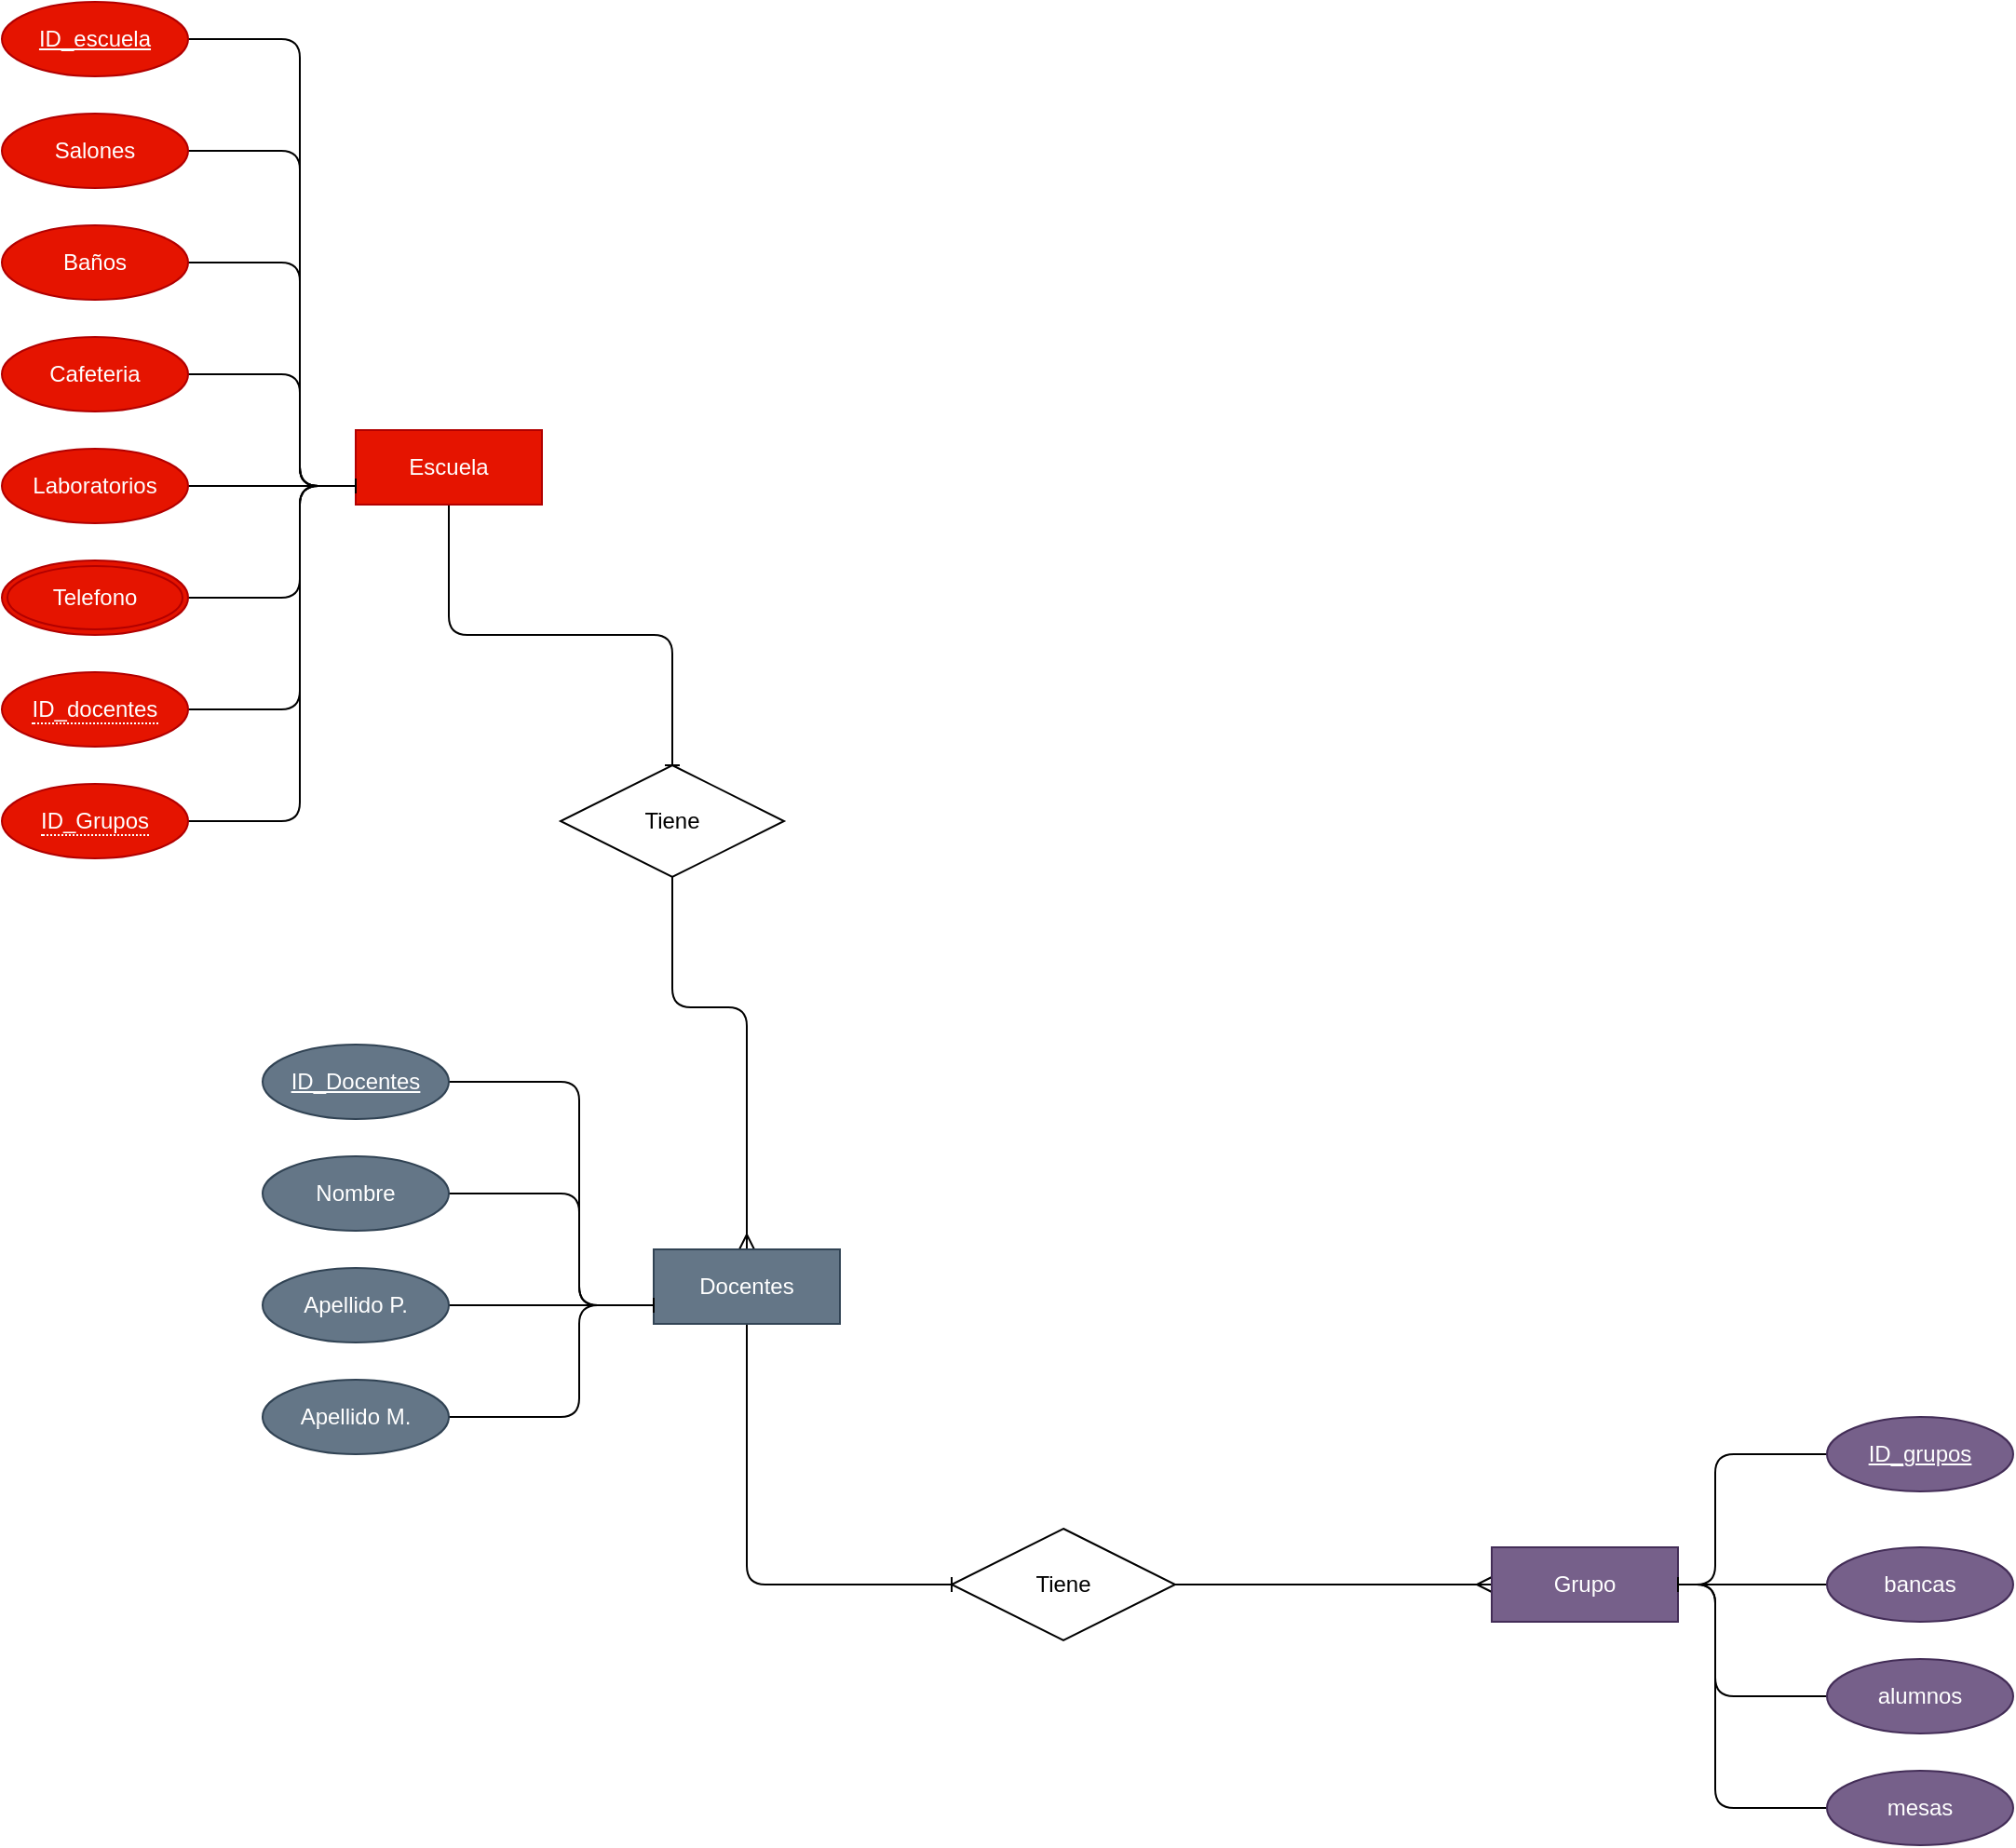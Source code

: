 <mxfile>
    <diagram id="JTSFj23wGrXjIw4-p6WU" name="MER_Escuela">
        <mxGraphModel dx="1111" dy="931" grid="1" gridSize="10" guides="1" tooltips="1" connect="1" arrows="1" fold="1" page="1" pageScale="1" pageWidth="850" pageHeight="1100" math="0" shadow="0">
            <root>
                <mxCell id="0"/>
                <mxCell id="1" parent="0"/>
                <mxCell id="22" style="edgeStyle=none;html=1;exitX=0.5;exitY=1;exitDx=0;exitDy=0;entryX=0.5;entryY=0;entryDx=0;entryDy=0;endArrow=baseDash;endFill=0;" edge="1" parent="1" source="2" target="21">
                    <mxGeometry relative="1" as="geometry">
                        <Array as="points">
                            <mxPoint x="320" y="440"/>
                            <mxPoint x="440" y="440"/>
                        </Array>
                    </mxGeometry>
                </mxCell>
                <mxCell id="2" value="Escuela" style="whiteSpace=wrap;html=1;align=center;fillColor=#e51400;strokeColor=#B20000;fontColor=#ffffff;" vertex="1" parent="1">
                    <mxGeometry x="270" y="330" width="100" height="40" as="geometry"/>
                </mxCell>
                <mxCell id="13" style="edgeStyle=none;html=1;exitX=1;exitY=0.5;exitDx=0;exitDy=0;entryX=0;entryY=0.75;entryDx=0;entryDy=0;endArrow=baseDash;endFill=0;" edge="1" parent="1" source="3" target="2">
                    <mxGeometry relative="1" as="geometry">
                        <Array as="points">
                            <mxPoint x="240" y="180"/>
                            <mxPoint x="240" y="280"/>
                            <mxPoint x="240" y="360"/>
                        </Array>
                    </mxGeometry>
                </mxCell>
                <mxCell id="3" value="Salones" style="ellipse;whiteSpace=wrap;html=1;align=center;fillColor=#e51400;fontColor=#ffffff;strokeColor=#B20000;" vertex="1" parent="1">
                    <mxGeometry x="80" y="160" width="100" height="40" as="geometry"/>
                </mxCell>
                <mxCell id="14" style="edgeStyle=none;html=1;exitX=1;exitY=0.5;exitDx=0;exitDy=0;endArrow=baseDash;endFill=0;" edge="1" parent="1" source="4">
                    <mxGeometry relative="1" as="geometry">
                        <mxPoint x="270" y="360" as="targetPoint"/>
                        <Array as="points">
                            <mxPoint x="240" y="240"/>
                            <mxPoint x="240" y="360"/>
                        </Array>
                    </mxGeometry>
                </mxCell>
                <mxCell id="4" value="Baños" style="ellipse;whiteSpace=wrap;html=1;align=center;fillColor=#e51400;fontColor=#ffffff;strokeColor=#B20000;" vertex="1" parent="1">
                    <mxGeometry x="80" y="220" width="100" height="40" as="geometry"/>
                </mxCell>
                <mxCell id="15" style="edgeStyle=none;html=1;exitX=1;exitY=0.5;exitDx=0;exitDy=0;endArrow=baseDash;endFill=0;" edge="1" parent="1" source="5">
                    <mxGeometry relative="1" as="geometry">
                        <mxPoint x="270" y="360" as="targetPoint"/>
                        <Array as="points">
                            <mxPoint x="240" y="300"/>
                            <mxPoint x="240" y="360"/>
                        </Array>
                    </mxGeometry>
                </mxCell>
                <mxCell id="5" value="Cafeteria" style="ellipse;whiteSpace=wrap;html=1;align=center;fillColor=#e51400;fontColor=#ffffff;strokeColor=#B20000;" vertex="1" parent="1">
                    <mxGeometry x="80" y="280" width="100" height="40" as="geometry"/>
                </mxCell>
                <mxCell id="16" style="edgeStyle=none;html=1;exitX=1;exitY=0.5;exitDx=0;exitDy=0;endArrow=baseDash;endFill=0;" edge="1" parent="1" source="6">
                    <mxGeometry relative="1" as="geometry">
                        <mxPoint x="270" y="360" as="targetPoint"/>
                    </mxGeometry>
                </mxCell>
                <mxCell id="6" value="Laboratorios" style="ellipse;whiteSpace=wrap;html=1;align=center;fillColor=#e51400;fontColor=#ffffff;strokeColor=#B20000;" vertex="1" parent="1">
                    <mxGeometry x="80" y="340" width="100" height="40" as="geometry"/>
                </mxCell>
                <mxCell id="17" style="edgeStyle=none;html=1;exitX=1;exitY=0.5;exitDx=0;exitDy=0;endArrow=baseDash;endFill=0;" edge="1" parent="1" source="7">
                    <mxGeometry relative="1" as="geometry">
                        <mxPoint x="270" y="360" as="targetPoint"/>
                        <Array as="points">
                            <mxPoint x="240" y="420"/>
                            <mxPoint x="240" y="360"/>
                        </Array>
                    </mxGeometry>
                </mxCell>
                <mxCell id="7" value="Telefono" style="ellipse;shape=doubleEllipse;margin=3;whiteSpace=wrap;html=1;align=center;fillColor=#e51400;fontColor=#ffffff;strokeColor=#B20000;" vertex="1" parent="1">
                    <mxGeometry x="80" y="400" width="100" height="40" as="geometry"/>
                </mxCell>
                <mxCell id="20" style="edgeStyle=none;html=1;exitX=1;exitY=0.5;exitDx=0;exitDy=0;endArrow=baseDash;endFill=0;" edge="1" parent="1" source="9">
                    <mxGeometry relative="1" as="geometry">
                        <mxPoint x="270" y="360" as="targetPoint"/>
                        <Array as="points">
                            <mxPoint x="240" y="120"/>
                            <mxPoint x="240" y="360"/>
                        </Array>
                    </mxGeometry>
                </mxCell>
                <mxCell id="9" value="ID_escuela" style="ellipse;whiteSpace=wrap;html=1;align=center;fontStyle=4;fillColor=#e51400;fontColor=#ffffff;strokeColor=#B20000;" vertex="1" parent="1">
                    <mxGeometry x="80" y="100" width="100" height="40" as="geometry"/>
                </mxCell>
                <mxCell id="18" style="edgeStyle=none;html=1;exitX=1;exitY=0.5;exitDx=0;exitDy=0;endArrow=baseDash;endFill=0;" edge="1" parent="1" source="11">
                    <mxGeometry relative="1" as="geometry">
                        <mxPoint x="270" y="360" as="targetPoint"/>
                        <Array as="points">
                            <mxPoint x="240" y="480"/>
                            <mxPoint x="240" y="360"/>
                        </Array>
                    </mxGeometry>
                </mxCell>
                <mxCell id="11" value="&lt;span style=&quot;border-bottom: 1px dotted&quot;&gt;ID_docentes&lt;/span&gt;" style="ellipse;whiteSpace=wrap;html=1;align=center;fillColor=#e51400;fontColor=#ffffff;strokeColor=#B20000;" vertex="1" parent="1">
                    <mxGeometry x="80" y="460" width="100" height="40" as="geometry"/>
                </mxCell>
                <mxCell id="19" style="edgeStyle=none;html=1;exitX=1;exitY=0.5;exitDx=0;exitDy=0;endArrow=baseDash;endFill=0;entryX=0;entryY=0.75;entryDx=0;entryDy=0;" edge="1" parent="1" source="12" target="2">
                    <mxGeometry relative="1" as="geometry">
                        <mxPoint x="270" y="350" as="targetPoint"/>
                        <Array as="points">
                            <mxPoint x="240" y="540"/>
                            <mxPoint x="240" y="420"/>
                            <mxPoint x="240" y="360"/>
                        </Array>
                    </mxGeometry>
                </mxCell>
                <mxCell id="12" value="&lt;span style=&quot;border-bottom: 1px dotted&quot;&gt;ID_Grupos&lt;/span&gt;" style="ellipse;whiteSpace=wrap;html=1;align=center;fillColor=#e51400;fontColor=#ffffff;strokeColor=#B20000;" vertex="1" parent="1">
                    <mxGeometry x="80" y="520" width="100" height="40" as="geometry"/>
                </mxCell>
                <mxCell id="35" style="edgeStyle=none;html=1;exitX=0.5;exitY=1;exitDx=0;exitDy=0;entryX=0.5;entryY=0;entryDx=0;entryDy=0;endArrow=ERmany;endFill=0;" edge="1" parent="1" source="21" target="23">
                    <mxGeometry relative="1" as="geometry">
                        <Array as="points">
                            <mxPoint x="440" y="640"/>
                            <mxPoint x="480" y="640"/>
                            <mxPoint x="480" y="720"/>
                            <mxPoint x="480" y="750"/>
                        </Array>
                    </mxGeometry>
                </mxCell>
                <mxCell id="21" value="Tiene" style="shape=rhombus;perimeter=rhombusPerimeter;whiteSpace=wrap;html=1;align=center;" vertex="1" parent="1">
                    <mxGeometry x="380" y="510" width="120" height="60" as="geometry"/>
                </mxCell>
                <mxCell id="37" style="edgeStyle=none;html=1;exitX=0.5;exitY=1;exitDx=0;exitDy=0;entryX=0;entryY=0.5;entryDx=0;entryDy=0;endArrow=baseDash;endFill=0;" edge="1" parent="1" source="23" target="36">
                    <mxGeometry relative="1" as="geometry">
                        <Array as="points">
                            <mxPoint x="480" y="950"/>
                        </Array>
                    </mxGeometry>
                </mxCell>
                <mxCell id="23" value="Docentes" style="whiteSpace=wrap;html=1;align=center;fillColor=#647687;fontColor=#ffffff;strokeColor=#314354;" vertex="1" parent="1">
                    <mxGeometry x="430" y="770" width="100" height="40" as="geometry"/>
                </mxCell>
                <mxCell id="32" style="edgeStyle=none;html=1;exitX=1;exitY=0.5;exitDx=0;exitDy=0;entryX=0;entryY=0.75;entryDx=0;entryDy=0;endArrow=baseDash;endFill=0;" edge="1" parent="1" source="25" target="23">
                    <mxGeometry relative="1" as="geometry">
                        <Array as="points">
                            <mxPoint x="390" y="740"/>
                            <mxPoint x="390" y="800"/>
                        </Array>
                    </mxGeometry>
                </mxCell>
                <mxCell id="25" value="Nombre" style="ellipse;whiteSpace=wrap;html=1;align=center;fillColor=#647687;fontColor=#ffffff;strokeColor=#314354;" vertex="1" parent="1">
                    <mxGeometry x="220" y="720" width="100" height="40" as="geometry"/>
                </mxCell>
                <mxCell id="33" style="edgeStyle=none;html=1;exitX=1;exitY=0.5;exitDx=0;exitDy=0;entryX=0;entryY=0.75;entryDx=0;entryDy=0;endArrow=baseDash;endFill=0;" edge="1" parent="1" source="26" target="23">
                    <mxGeometry relative="1" as="geometry"/>
                </mxCell>
                <mxCell id="26" value="Apellido P." style="ellipse;whiteSpace=wrap;html=1;align=center;fillColor=#647687;fontColor=#ffffff;strokeColor=#314354;" vertex="1" parent="1">
                    <mxGeometry x="220" y="780" width="100" height="40" as="geometry"/>
                </mxCell>
                <mxCell id="34" style="edgeStyle=none;html=1;exitX=1;exitY=0.5;exitDx=0;exitDy=0;endArrow=baseDash;endFill=0;" edge="1" parent="1" source="27">
                    <mxGeometry relative="1" as="geometry">
                        <mxPoint x="430" y="800" as="targetPoint"/>
                        <Array as="points">
                            <mxPoint x="390" y="860"/>
                            <mxPoint x="390" y="800"/>
                        </Array>
                    </mxGeometry>
                </mxCell>
                <mxCell id="27" value="Apellido M." style="ellipse;whiteSpace=wrap;html=1;align=center;fillColor=#647687;fontColor=#ffffff;strokeColor=#314354;" vertex="1" parent="1">
                    <mxGeometry x="220" y="840" width="100" height="40" as="geometry"/>
                </mxCell>
                <mxCell id="31" style="edgeStyle=none;html=1;exitX=1;exitY=0.5;exitDx=0;exitDy=0;endArrow=baseDash;endFill=0;" edge="1" parent="1" source="29">
                    <mxGeometry relative="1" as="geometry">
                        <mxPoint x="430" y="800" as="targetPoint"/>
                        <Array as="points">
                            <mxPoint x="390" y="680"/>
                            <mxPoint x="390" y="800"/>
                        </Array>
                    </mxGeometry>
                </mxCell>
                <mxCell id="29" value="ID_Docentes" style="ellipse;whiteSpace=wrap;html=1;align=center;fontStyle=4;fillColor=#647687;fontColor=#ffffff;strokeColor=#314354;" vertex="1" parent="1">
                    <mxGeometry x="220" y="660" width="100" height="40" as="geometry"/>
                </mxCell>
                <mxCell id="39" style="edgeStyle=none;html=1;exitX=1;exitY=0.5;exitDx=0;exitDy=0;entryX=0;entryY=0.5;entryDx=0;entryDy=0;endArrow=ERmany;endFill=0;" edge="1" parent="1" source="36" target="38">
                    <mxGeometry relative="1" as="geometry"/>
                </mxCell>
                <mxCell id="36" value="Tiene" style="shape=rhombus;perimeter=rhombusPerimeter;whiteSpace=wrap;html=1;align=center;" vertex="1" parent="1">
                    <mxGeometry x="590" y="920" width="120" height="60" as="geometry"/>
                </mxCell>
                <mxCell id="38" value="Grupo" style="whiteSpace=wrap;html=1;align=center;fillColor=#76608a;fontColor=#ffffff;strokeColor=#432D57;" vertex="1" parent="1">
                    <mxGeometry x="880" y="930" width="100" height="40" as="geometry"/>
                </mxCell>
                <mxCell id="46" style="edgeStyle=none;html=1;exitX=0;exitY=0.5;exitDx=0;exitDy=0;endArrow=baseDash;endFill=0;" edge="1" parent="1" source="40">
                    <mxGeometry relative="1" as="geometry">
                        <mxPoint x="980" y="950" as="targetPoint"/>
                        <Array as="points">
                            <mxPoint x="990" y="950"/>
                        </Array>
                    </mxGeometry>
                </mxCell>
                <mxCell id="40" value="bancas" style="ellipse;whiteSpace=wrap;html=1;align=center;fillColor=#76608a;fontColor=#ffffff;strokeColor=#432D57;" vertex="1" parent="1">
                    <mxGeometry x="1060" y="930" width="100" height="40" as="geometry"/>
                </mxCell>
                <mxCell id="47" style="edgeStyle=none;html=1;exitX=0;exitY=0.5;exitDx=0;exitDy=0;entryX=1;entryY=0.5;entryDx=0;entryDy=0;endArrow=baseDash;endFill=0;" edge="1" parent="1" source="41" target="38">
                    <mxGeometry relative="1" as="geometry">
                        <Array as="points">
                            <mxPoint x="1000" y="1010"/>
                            <mxPoint x="1000" y="950"/>
                        </Array>
                    </mxGeometry>
                </mxCell>
                <mxCell id="41" value="alumnos" style="ellipse;whiteSpace=wrap;html=1;align=center;fillColor=#76608a;fontColor=#ffffff;strokeColor=#432D57;" vertex="1" parent="1">
                    <mxGeometry x="1060" y="990" width="100" height="40" as="geometry"/>
                </mxCell>
                <mxCell id="48" style="edgeStyle=none;html=1;exitX=0;exitY=0.5;exitDx=0;exitDy=0;endArrow=baseDash;endFill=0;" edge="1" parent="1" source="42">
                    <mxGeometry relative="1" as="geometry">
                        <mxPoint x="980" y="950" as="targetPoint"/>
                        <Array as="points">
                            <mxPoint x="1000" y="1070"/>
                            <mxPoint x="1000" y="950"/>
                        </Array>
                    </mxGeometry>
                </mxCell>
                <mxCell id="42" value="mesas" style="ellipse;whiteSpace=wrap;html=1;align=center;fillColor=#76608a;fontColor=#ffffff;strokeColor=#432D57;" vertex="1" parent="1">
                    <mxGeometry x="1060" y="1050" width="100" height="40" as="geometry"/>
                </mxCell>
                <mxCell id="45" style="edgeStyle=none;html=1;exitX=0;exitY=0.5;exitDx=0;exitDy=0;entryX=1;entryY=0.5;entryDx=0;entryDy=0;endArrow=baseDash;endFill=0;" edge="1" parent="1" source="44" target="38">
                    <mxGeometry relative="1" as="geometry">
                        <Array as="points">
                            <mxPoint x="1000" y="880"/>
                            <mxPoint x="1000" y="950"/>
                        </Array>
                    </mxGeometry>
                </mxCell>
                <mxCell id="44" value="ID_grupos" style="ellipse;whiteSpace=wrap;html=1;align=center;fontStyle=4;fillColor=#76608a;fontColor=#ffffff;strokeColor=#432D57;" vertex="1" parent="1">
                    <mxGeometry x="1060" y="860" width="100" height="40" as="geometry"/>
                </mxCell>
            </root>
        </mxGraphModel>
    </diagram>
    <diagram id="MRLe5O3V_mIwCGkM3-ml" name="MER_biblioteca">
        <mxGraphModel dx="909" dy="762" grid="1" gridSize="10" guides="1" tooltips="1" connect="1" arrows="1" fold="1" page="1" pageScale="1" pageWidth="850" pageHeight="1100" math="0" shadow="0">
            <root>
                <mxCell id="0"/>
                <mxCell id="1" parent="0"/>
                <mxCell id="tR4i-Pp2-KnvxaW9H61L-18" style="edgeStyle=none;html=1;exitX=0.5;exitY=1;exitDx=0;exitDy=0;entryX=0;entryY=0.5;entryDx=0;entryDy=0;endArrow=baseDash;endFill=0;" edge="1" parent="1" source="tR4i-Pp2-KnvxaW9H61L-1" target="tR4i-Pp2-KnvxaW9H61L-17">
                    <mxGeometry relative="1" as="geometry">
                        <Array as="points">
                            <mxPoint x="330" y="420"/>
                        </Array>
                    </mxGeometry>
                </mxCell>
                <mxCell id="tR4i-Pp2-KnvxaW9H61L-1" value="Biblioteca" style="whiteSpace=wrap;html=1;align=center;fillColor=#e3c800;fontColor=#000000;strokeColor=#B09500;" vertex="1" parent="1">
                    <mxGeometry x="280" y="260" width="100" height="40" as="geometry"/>
                </mxCell>
                <mxCell id="tR4i-Pp2-KnvxaW9H61L-11" style="edgeStyle=none;html=1;exitX=1;exitY=0.5;exitDx=0;exitDy=0;entryX=0;entryY=0.5;entryDx=0;entryDy=0;endArrow=baseDash;endFill=0;" edge="1" parent="1" source="tR4i-Pp2-KnvxaW9H61L-2" target="tR4i-Pp2-KnvxaW9H61L-1">
                    <mxGeometry relative="1" as="geometry">
                        <Array as="points">
                            <mxPoint x="240" y="120"/>
                            <mxPoint x="240" y="280"/>
                        </Array>
                    </mxGeometry>
                </mxCell>
                <mxCell id="tR4i-Pp2-KnvxaW9H61L-2" value="ID_Biblioteca" style="ellipse;whiteSpace=wrap;html=1;align=center;fontStyle=4;fillColor=#e3c800;fontColor=#000000;strokeColor=#B09500;" vertex="1" parent="1">
                    <mxGeometry x="100" y="100" width="100" height="40" as="geometry"/>
                </mxCell>
                <mxCell id="tR4i-Pp2-KnvxaW9H61L-12" style="edgeStyle=none;html=1;exitX=1;exitY=0.5;exitDx=0;exitDy=0;endArrow=baseDash;endFill=0;" edge="1" parent="1" source="tR4i-Pp2-KnvxaW9H61L-3">
                    <mxGeometry relative="1" as="geometry">
                        <mxPoint x="280" y="280" as="targetPoint"/>
                        <Array as="points">
                            <mxPoint x="240" y="180"/>
                            <mxPoint x="240" y="280"/>
                        </Array>
                    </mxGeometry>
                </mxCell>
                <mxCell id="tR4i-Pp2-KnvxaW9H61L-3" value="mesas" style="ellipse;whiteSpace=wrap;html=1;align=center;fillColor=#e3c800;fontColor=#000000;strokeColor=#B09500;" vertex="1" parent="1">
                    <mxGeometry x="100" y="160" width="100" height="40" as="geometry"/>
                </mxCell>
                <mxCell id="tR4i-Pp2-KnvxaW9H61L-13" style="edgeStyle=none;html=1;exitX=1;exitY=0.5;exitDx=0;exitDy=0;endArrow=baseDash;endFill=0;" edge="1" parent="1" source="tR4i-Pp2-KnvxaW9H61L-4">
                    <mxGeometry relative="1" as="geometry">
                        <mxPoint x="280" y="280" as="targetPoint"/>
                        <Array as="points">
                            <mxPoint x="240" y="240"/>
                            <mxPoint x="240" y="280"/>
                        </Array>
                    </mxGeometry>
                </mxCell>
                <mxCell id="tR4i-Pp2-KnvxaW9H61L-4" value="Estantes" style="ellipse;whiteSpace=wrap;html=1;align=center;fillColor=#e3c800;fontColor=#000000;strokeColor=#B09500;" vertex="1" parent="1">
                    <mxGeometry x="100" y="220" width="100" height="40" as="geometry"/>
                </mxCell>
                <mxCell id="tR4i-Pp2-KnvxaW9H61L-14" style="edgeStyle=none;html=1;exitX=1;exitY=0.5;exitDx=0;exitDy=0;endArrow=baseDash;endFill=0;" edge="1" parent="1" source="tR4i-Pp2-KnvxaW9H61L-6">
                    <mxGeometry relative="1" as="geometry">
                        <mxPoint x="280" y="280" as="targetPoint"/>
                        <Array as="points">
                            <mxPoint x="240" y="310"/>
                            <mxPoint x="240" y="280"/>
                        </Array>
                    </mxGeometry>
                </mxCell>
                <mxCell id="tR4i-Pp2-KnvxaW9H61L-6" value="Credenciales" style="ellipse;whiteSpace=wrap;html=1;align=center;fillColor=#e3c800;fontColor=#000000;strokeColor=#B09500;" vertex="1" parent="1">
                    <mxGeometry x="100" y="290" width="100" height="40" as="geometry"/>
                </mxCell>
                <mxCell id="tR4i-Pp2-KnvxaW9H61L-15" style="edgeStyle=none;html=1;exitX=1;exitY=0.5;exitDx=0;exitDy=0;endArrow=baseDash;endFill=0;" edge="1" parent="1" source="tR4i-Pp2-KnvxaW9H61L-8">
                    <mxGeometry relative="1" as="geometry">
                        <mxPoint x="280" y="280" as="targetPoint"/>
                        <Array as="points">
                            <mxPoint x="240" y="370"/>
                            <mxPoint x="240" y="280"/>
                        </Array>
                    </mxGeometry>
                </mxCell>
                <mxCell id="tR4i-Pp2-KnvxaW9H61L-8" value="Telefono" style="ellipse;shape=doubleEllipse;margin=3;whiteSpace=wrap;html=1;align=center;fillColor=#e3c800;fontColor=#000000;strokeColor=#B09500;" vertex="1" parent="1">
                    <mxGeometry x="100" y="350" width="100" height="40" as="geometry"/>
                </mxCell>
                <mxCell id="tR4i-Pp2-KnvxaW9H61L-16" style="edgeStyle=none;html=1;exitX=1;exitY=0.5;exitDx=0;exitDy=0;endArrow=baseDash;endFill=0;" edge="1" parent="1" source="tR4i-Pp2-KnvxaW9H61L-10">
                    <mxGeometry relative="1" as="geometry">
                        <mxPoint x="280" y="280" as="targetPoint"/>
                        <Array as="points">
                            <mxPoint x="240" y="430"/>
                            <mxPoint x="240" y="280"/>
                        </Array>
                    </mxGeometry>
                </mxCell>
                <mxCell id="tR4i-Pp2-KnvxaW9H61L-10" value="&lt;span style=&quot;border-bottom: 1px dotted&quot;&gt;ID_libros&lt;/span&gt;" style="ellipse;whiteSpace=wrap;html=1;align=center;fillColor=#e3c800;fontColor=#000000;strokeColor=#B09500;" vertex="1" parent="1">
                    <mxGeometry x="100" y="410" width="100" height="40" as="geometry"/>
                </mxCell>
                <mxCell id="tR4i-Pp2-KnvxaW9H61L-28" style="edgeStyle=none;html=1;exitX=1;exitY=0.5;exitDx=0;exitDy=0;entryX=0;entryY=0.5;entryDx=0;entryDy=0;endArrow=ERmany;endFill=0;" edge="1" parent="1" source="tR4i-Pp2-KnvxaW9H61L-17" target="tR4i-Pp2-KnvxaW9H61L-19">
                    <mxGeometry relative="1" as="geometry">
                        <Array as="points">
                            <mxPoint x="560" y="350"/>
                        </Array>
                    </mxGeometry>
                </mxCell>
                <mxCell id="tR4i-Pp2-KnvxaW9H61L-17" value="Tiene" style="shape=rhombus;perimeter=rhombusPerimeter;whiteSpace=wrap;html=1;align=center;" vertex="1" parent="1">
                    <mxGeometry x="440" y="390" width="120" height="60" as="geometry"/>
                </mxCell>
                <mxCell id="tR4i-Pp2-KnvxaW9H61L-33" style="edgeStyle=none;html=1;exitX=0.5;exitY=1;exitDx=0;exitDy=0;entryX=0.5;entryY=0;entryDx=0;entryDy=0;endArrow=ERmany;endFill=0;" edge="1" parent="1" source="tR4i-Pp2-KnvxaW9H61L-19" target="tR4i-Pp2-KnvxaW9H61L-32">
                    <mxGeometry relative="1" as="geometry"/>
                </mxCell>
                <mxCell id="tR4i-Pp2-KnvxaW9H61L-19" value="Libros" style="whiteSpace=wrap;html=1;align=center;fillColor=#647687;fontColor=#ffffff;strokeColor=#314354;" vertex="1" parent="1">
                    <mxGeometry x="640" y="330" width="100" height="40" as="geometry"/>
                </mxCell>
                <mxCell id="tR4i-Pp2-KnvxaW9H61L-23" style="edgeStyle=none;html=1;exitX=0;exitY=0.5;exitDx=0;exitDy=0;endArrow=baseDash;endFill=0;" edge="1" parent="1" source="tR4i-Pp2-KnvxaW9H61L-20">
                    <mxGeometry relative="1" as="geometry">
                        <mxPoint x="740" y="340" as="targetPoint"/>
                        <Array as="points">
                            <mxPoint x="770" y="280"/>
                            <mxPoint x="770" y="340"/>
                        </Array>
                    </mxGeometry>
                </mxCell>
                <mxCell id="tR4i-Pp2-KnvxaW9H61L-20" value="Paginas" style="ellipse;whiteSpace=wrap;html=1;align=center;fillColor=#647687;fontColor=#ffffff;strokeColor=#314354;" vertex="1" parent="1">
                    <mxGeometry x="850" y="260" width="100" height="40" as="geometry"/>
                </mxCell>
                <mxCell id="tR4i-Pp2-KnvxaW9H61L-24" style="edgeStyle=none;html=1;exitX=0;exitY=0.5;exitDx=0;exitDy=0;endArrow=baseDash;endFill=0;" edge="1" parent="1" source="tR4i-Pp2-KnvxaW9H61L-21">
                    <mxGeometry relative="1" as="geometry">
                        <mxPoint x="740" y="340" as="targetPoint"/>
                    </mxGeometry>
                </mxCell>
                <mxCell id="tR4i-Pp2-KnvxaW9H61L-21" value="Categorias" style="ellipse;whiteSpace=wrap;html=1;align=center;fillColor=#647687;fontColor=#ffffff;strokeColor=#314354;" vertex="1" parent="1">
                    <mxGeometry x="850" y="320" width="100" height="40" as="geometry"/>
                </mxCell>
                <mxCell id="tR4i-Pp2-KnvxaW9H61L-29" style="edgeStyle=none;html=1;exitX=0;exitY=0.5;exitDx=0;exitDy=0;endArrow=baseDash;endFill=0;" edge="1" parent="1" source="tR4i-Pp2-KnvxaW9H61L-22">
                    <mxGeometry relative="1" as="geometry">
                        <mxPoint x="740" y="340" as="targetPoint"/>
                        <Array as="points">
                            <mxPoint x="770" y="400"/>
                            <mxPoint x="770" y="340"/>
                        </Array>
                    </mxGeometry>
                </mxCell>
                <mxCell id="tR4i-Pp2-KnvxaW9H61L-22" value="No.paginas" style="ellipse;shape=doubleEllipse;margin=3;whiteSpace=wrap;html=1;align=center;fillColor=#647687;fontColor=#ffffff;strokeColor=#314354;" vertex="1" parent="1">
                    <mxGeometry x="850" y="380" width="100" height="40" as="geometry"/>
                </mxCell>
                <mxCell id="tR4i-Pp2-KnvxaW9H61L-27" style="edgeStyle=none;html=1;exitX=0;exitY=0.5;exitDx=0;exitDy=0;endArrow=baseDash;endFill=0;" edge="1" parent="1" source="tR4i-Pp2-KnvxaW9H61L-26">
                    <mxGeometry relative="1" as="geometry">
                        <mxPoint x="740" y="340" as="targetPoint"/>
                        <Array as="points">
                            <mxPoint x="770" y="220"/>
                            <mxPoint x="770" y="290"/>
                            <mxPoint x="770" y="330"/>
                            <mxPoint x="770" y="340"/>
                            <mxPoint x="760" y="340"/>
                            <mxPoint x="750" y="340"/>
                        </Array>
                    </mxGeometry>
                </mxCell>
                <mxCell id="tR4i-Pp2-KnvxaW9H61L-26" value="ID_libros" style="ellipse;whiteSpace=wrap;html=1;align=center;fontStyle=4;fillColor=#647687;fontColor=#ffffff;strokeColor=#314354;" vertex="1" parent="1">
                    <mxGeometry x="850" y="200" width="100" height="40" as="geometry"/>
                </mxCell>
                <mxCell id="tR4i-Pp2-KnvxaW9H61L-31" style="edgeStyle=none;html=1;exitX=0;exitY=0.5;exitDx=0;exitDy=0;endArrow=baseDash;endFill=0;" edge="1" parent="1" source="tR4i-Pp2-KnvxaW9H61L-30">
                    <mxGeometry relative="1" as="geometry">
                        <mxPoint x="740" y="340" as="targetPoint"/>
                        <Array as="points">
                            <mxPoint x="770" y="460"/>
                            <mxPoint x="770" y="340"/>
                        </Array>
                    </mxGeometry>
                </mxCell>
                <mxCell id="tR4i-Pp2-KnvxaW9H61L-30" value="Portada" style="ellipse;whiteSpace=wrap;html=1;align=center;fillColor=#647687;fontColor=#ffffff;strokeColor=#314354;" vertex="1" parent="1">
                    <mxGeometry x="850" y="440" width="100" height="40" as="geometry"/>
                </mxCell>
                <mxCell id="tR4i-Pp2-KnvxaW9H61L-47" style="edgeStyle=none;html=1;exitX=0.5;exitY=1;exitDx=0;exitDy=0;entryX=0.5;entryY=0;entryDx=0;entryDy=0;endArrow=ERmany;endFill=0;" edge="1" parent="1" source="tR4i-Pp2-KnvxaW9H61L-32" target="tR4i-Pp2-KnvxaW9H61L-34">
                    <mxGeometry relative="1" as="geometry">
                        <Array as="points">
                            <mxPoint x="690" y="640"/>
                            <mxPoint x="740" y="640"/>
                        </Array>
                    </mxGeometry>
                </mxCell>
                <mxCell id="tR4i-Pp2-KnvxaW9H61L-32" value="Tiene" style="shape=rhombus;perimeter=rhombusPerimeter;whiteSpace=wrap;html=1;align=center;" vertex="1" parent="1">
                    <mxGeometry x="630" y="500" width="120" height="60" as="geometry"/>
                </mxCell>
                <mxCell id="tR4i-Pp2-KnvxaW9H61L-34" value="Lector" style="whiteSpace=wrap;html=1;align=center;fillColor=#76608a;fontColor=#ffffff;strokeColor=#432D57;" vertex="1" parent="1">
                    <mxGeometry x="690" y="770" width="100" height="40" as="geometry"/>
                </mxCell>
                <mxCell id="tR4i-Pp2-KnvxaW9H61L-41" style="edgeStyle=none;html=1;exitX=1;exitY=0.5;exitDx=0;exitDy=0;endArrow=baseDash;endFill=0;" edge="1" parent="1" source="tR4i-Pp2-KnvxaW9H61L-35">
                    <mxGeometry relative="1" as="geometry">
                        <mxPoint x="680" y="790" as="targetPoint"/>
                        <Array as="points">
                            <mxPoint x="650" y="730"/>
                            <mxPoint x="650" y="790"/>
                        </Array>
                    </mxGeometry>
                </mxCell>
                <mxCell id="tR4i-Pp2-KnvxaW9H61L-35" value="libro favorito" style="ellipse;whiteSpace=wrap;html=1;align=center;fillColor=#76608a;fontColor=#ffffff;strokeColor=#432D57;" vertex="1" parent="1">
                    <mxGeometry x="490" y="710" width="100" height="40" as="geometry"/>
                </mxCell>
                <mxCell id="tR4i-Pp2-KnvxaW9H61L-42" style="edgeStyle=none;html=1;exitX=1;exitY=0.5;exitDx=0;exitDy=0;endArrow=baseDash;endFill=0;" edge="1" parent="1" source="tR4i-Pp2-KnvxaW9H61L-36">
                    <mxGeometry relative="1" as="geometry">
                        <mxPoint x="680" y="790" as="targetPoint"/>
                        <Array as="points">
                            <mxPoint x="640" y="790"/>
                        </Array>
                    </mxGeometry>
                </mxCell>
                <mxCell id="tR4i-Pp2-KnvxaW9H61L-36" value="Nombre" style="ellipse;whiteSpace=wrap;html=1;align=center;fillColor=#76608a;fontColor=#ffffff;strokeColor=#432D57;" vertex="1" parent="1">
                    <mxGeometry x="490" y="770" width="100" height="40" as="geometry"/>
                </mxCell>
                <mxCell id="tR4i-Pp2-KnvxaW9H61L-45" style="edgeStyle=none;html=1;exitX=1;exitY=0.5;exitDx=0;exitDy=0;entryX=0;entryY=0.5;entryDx=0;entryDy=0;endArrow=baseDash;endFill=0;" edge="1" parent="1" source="tR4i-Pp2-KnvxaW9H61L-37" target="tR4i-Pp2-KnvxaW9H61L-34">
                    <mxGeometry relative="1" as="geometry">
                        <Array as="points">
                            <mxPoint x="650" y="840"/>
                            <mxPoint x="650" y="790"/>
                        </Array>
                    </mxGeometry>
                </mxCell>
                <mxCell id="tR4i-Pp2-KnvxaW9H61L-37" value="Apellido P." style="ellipse;whiteSpace=wrap;html=1;align=center;fillColor=#76608a;fontColor=#ffffff;strokeColor=#432D57;" vertex="1" parent="1">
                    <mxGeometry x="490" y="820" width="100" height="40" as="geometry"/>
                </mxCell>
                <mxCell id="tR4i-Pp2-KnvxaW9H61L-40" style="edgeStyle=none;html=1;exitX=1;exitY=0.5;exitDx=0;exitDy=0;entryX=0;entryY=0.5;entryDx=0;entryDy=0;endArrow=baseDash;endFill=0;" edge="1" parent="1" source="tR4i-Pp2-KnvxaW9H61L-38" target="tR4i-Pp2-KnvxaW9H61L-34">
                    <mxGeometry relative="1" as="geometry">
                        <Array as="points">
                            <mxPoint x="650" y="680"/>
                            <mxPoint x="650" y="790"/>
                        </Array>
                    </mxGeometry>
                </mxCell>
                <mxCell id="tR4i-Pp2-KnvxaW9H61L-38" value="ID_lector" style="ellipse;whiteSpace=wrap;html=1;align=center;fontStyle=4;fillColor=#76608a;fontColor=#ffffff;strokeColor=#432D57;" vertex="1" parent="1">
                    <mxGeometry x="490" y="660" width="100" height="40" as="geometry"/>
                </mxCell>
                <mxCell id="tR4i-Pp2-KnvxaW9H61L-46" style="edgeStyle=none;html=1;exitX=1;exitY=0.5;exitDx=0;exitDy=0;endArrow=baseDash;endFill=0;" edge="1" parent="1" source="tR4i-Pp2-KnvxaW9H61L-39">
                    <mxGeometry relative="1" as="geometry">
                        <mxPoint x="680" y="790" as="targetPoint"/>
                        <Array as="points">
                            <mxPoint x="650" y="900"/>
                            <mxPoint x="650" y="790"/>
                        </Array>
                    </mxGeometry>
                </mxCell>
                <mxCell id="tR4i-Pp2-KnvxaW9H61L-39" value="Apellido M." style="ellipse;whiteSpace=wrap;html=1;align=center;fillColor=#76608a;fontColor=#ffffff;strokeColor=#432D57;" vertex="1" parent="1">
                    <mxGeometry x="490" y="880" width="100" height="40" as="geometry"/>
                </mxCell>
            </root>
        </mxGraphModel>
    </diagram>
    <diagram id="FDPqvsR7m1nDld8X2E_4" name="MER_hospital">
        <mxGraphModel dx="1250" dy="1048" grid="1" gridSize="10" guides="1" tooltips="1" connect="1" arrows="1" fold="1" page="1" pageScale="1" pageWidth="850" pageHeight="1100" math="0" shadow="0">
            <root>
                <mxCell id="0"/>
                <mxCell id="1" parent="0"/>
                <mxCell id="5qnh2Eqk0G6MZ4UeNW4r-20" style="edgeStyle=none;html=1;exitX=0.5;exitY=1;exitDx=0;exitDy=0;entryX=0.5;entryY=0;entryDx=0;entryDy=0;endArrow=baseDash;endFill=0;" edge="1" parent="1" source="5qnh2Eqk0G6MZ4UeNW4r-2" target="5qnh2Eqk0G6MZ4UeNW4r-19">
                    <mxGeometry relative="1" as="geometry">
                        <Array as="points">
                            <mxPoint x="375" y="590"/>
                            <mxPoint x="480" y="590"/>
                        </Array>
                    </mxGeometry>
                </mxCell>
                <mxCell id="5qnh2Eqk0G6MZ4UeNW4r-2" value="Hospital" style="whiteSpace=wrap;html=1;align=center;fillColor=#f0a30a;fontColor=#000000;strokeColor=#BD7000;" vertex="1" parent="1">
                    <mxGeometry x="325" y="470" width="100" height="40" as="geometry"/>
                </mxCell>
                <mxCell id="5qnh2Eqk0G6MZ4UeNW4r-11" style="edgeStyle=none;html=1;exitX=1;exitY=0.5;exitDx=0;exitDy=0;entryX=0;entryY=0.5;entryDx=0;entryDy=0;endArrow=baseDash;endFill=0;" edge="1" parent="1" source="5qnh2Eqk0G6MZ4UeNW4r-3" target="5qnh2Eqk0G6MZ4UeNW4r-2">
                    <mxGeometry relative="1" as="geometry">
                        <Array as="points">
                            <mxPoint x="290" y="300"/>
                            <mxPoint x="290" y="490"/>
                        </Array>
                    </mxGeometry>
                </mxCell>
                <mxCell id="5qnh2Eqk0G6MZ4UeNW4r-3" value="ID_Hospital" style="ellipse;whiteSpace=wrap;html=1;align=center;fontStyle=4;fillColor=#f0a30a;fontColor=#000000;strokeColor=#BD7000;" vertex="1" parent="1">
                    <mxGeometry x="120" y="280" width="100" height="40" as="geometry"/>
                </mxCell>
                <mxCell id="5qnh2Eqk0G6MZ4UeNW4r-14" style="edgeStyle=none;html=1;exitX=1;exitY=0.5;exitDx=0;exitDy=0;endArrow=baseDash;endFill=0;entryX=0;entryY=0.5;entryDx=0;entryDy=0;" edge="1" parent="1" source="5qnh2Eqk0G6MZ4UeNW4r-4" target="5qnh2Eqk0G6MZ4UeNW4r-2">
                    <mxGeometry relative="1" as="geometry">
                        <mxPoint x="320" y="490" as="targetPoint"/>
                        <Array as="points">
                            <mxPoint x="290" y="360"/>
                            <mxPoint x="290" y="490"/>
                        </Array>
                    </mxGeometry>
                </mxCell>
                <mxCell id="5qnh2Eqk0G6MZ4UeNW4r-4" value="Camillas" style="ellipse;whiteSpace=wrap;html=1;align=center;fillColor=#f0a30a;fontColor=#000000;strokeColor=#BD7000;" vertex="1" parent="1">
                    <mxGeometry x="120" y="340" width="100" height="40" as="geometry"/>
                </mxCell>
                <mxCell id="5qnh2Eqk0G6MZ4UeNW4r-13" style="edgeStyle=none;html=1;exitX=1;exitY=0.5;exitDx=0;exitDy=0;endArrow=baseDash;endFill=0;entryX=0;entryY=0.5;entryDx=0;entryDy=0;" edge="1" parent="1" source="5qnh2Eqk0G6MZ4UeNW4r-5" target="5qnh2Eqk0G6MZ4UeNW4r-2">
                    <mxGeometry relative="1" as="geometry">
                        <mxPoint x="300" y="540" as="targetPoint"/>
                        <Array as="points">
                            <mxPoint x="290" y="420"/>
                            <mxPoint x="290" y="490"/>
                        </Array>
                    </mxGeometry>
                </mxCell>
                <mxCell id="5qnh2Eqk0G6MZ4UeNW4r-5" value="Medicamento" style="ellipse;whiteSpace=wrap;html=1;align=center;fillColor=#f0a30a;fontColor=#000000;strokeColor=#BD7000;" vertex="1" parent="1">
                    <mxGeometry x="120" y="400" width="100" height="40" as="geometry"/>
                </mxCell>
                <mxCell id="5qnh2Eqk0G6MZ4UeNW4r-15" style="edgeStyle=none;html=1;exitX=1;exitY=0.5;exitDx=0;exitDy=0;endArrow=baseDash;endFill=0;entryX=0;entryY=0.5;entryDx=0;entryDy=0;" edge="1" parent="1" source="5qnh2Eqk0G6MZ4UeNW4r-6" target="5qnh2Eqk0G6MZ4UeNW4r-2">
                    <mxGeometry relative="1" as="geometry">
                        <mxPoint x="320" y="490" as="targetPoint"/>
                    </mxGeometry>
                </mxCell>
                <mxCell id="5qnh2Eqk0G6MZ4UeNW4r-6" value="Salas de espera" style="ellipse;whiteSpace=wrap;html=1;align=center;fillColor=#f0a30a;fontColor=#000000;strokeColor=#BD7000;" vertex="1" parent="1">
                    <mxGeometry x="120" y="470" width="100" height="40" as="geometry"/>
                </mxCell>
                <mxCell id="5qnh2Eqk0G6MZ4UeNW4r-16" style="edgeStyle=none;html=1;exitX=1;exitY=0.5;exitDx=0;exitDy=0;entryX=0;entryY=0.5;entryDx=0;entryDy=0;endArrow=baseDash;endFill=0;" edge="1" parent="1" source="5qnh2Eqk0G6MZ4UeNW4r-7" target="5qnh2Eqk0G6MZ4UeNW4r-2">
                    <mxGeometry relative="1" as="geometry">
                        <Array as="points">
                            <mxPoint x="290" y="550"/>
                            <mxPoint x="290" y="490"/>
                        </Array>
                    </mxGeometry>
                </mxCell>
                <mxCell id="5qnh2Eqk0G6MZ4UeNW4r-7" value="Quirofanos" style="ellipse;whiteSpace=wrap;html=1;align=center;fillColor=#f0a30a;fontColor=#000000;strokeColor=#BD7000;" vertex="1" parent="1">
                    <mxGeometry x="120" y="530" width="100" height="40" as="geometry"/>
                </mxCell>
                <mxCell id="5qnh2Eqk0G6MZ4UeNW4r-17" style="edgeStyle=none;html=1;exitX=1;exitY=0.5;exitDx=0;exitDy=0;entryX=0;entryY=0.5;entryDx=0;entryDy=0;endArrow=baseDash;endFill=0;" edge="1" parent="1" source="5qnh2Eqk0G6MZ4UeNW4r-9" target="5qnh2Eqk0G6MZ4UeNW4r-2">
                    <mxGeometry relative="1" as="geometry">
                        <Array as="points">
                            <mxPoint x="290" y="610"/>
                            <mxPoint x="290" y="490"/>
                        </Array>
                    </mxGeometry>
                </mxCell>
                <mxCell id="5qnh2Eqk0G6MZ4UeNW4r-9" value="&lt;span style=&quot;border-bottom: 1px dotted&quot;&gt;ID_Doctores&lt;/span&gt;" style="ellipse;whiteSpace=wrap;html=1;align=center;fillColor=#f0a30a;fontColor=#000000;strokeColor=#BD7000;" vertex="1" parent="1">
                    <mxGeometry x="120" y="590" width="100" height="40" as="geometry"/>
                </mxCell>
                <mxCell id="5qnh2Eqk0G6MZ4UeNW4r-18" style="edgeStyle=none;html=1;exitX=1;exitY=0.5;exitDx=0;exitDy=0;entryX=0;entryY=0.5;entryDx=0;entryDy=0;endArrow=baseDash;endFill=0;" edge="1" parent="1" source="5qnh2Eqk0G6MZ4UeNW4r-10" target="5qnh2Eqk0G6MZ4UeNW4r-2">
                    <mxGeometry relative="1" as="geometry">
                        <Array as="points">
                            <mxPoint x="290" y="670"/>
                            <mxPoint x="290" y="490"/>
                        </Array>
                    </mxGeometry>
                </mxCell>
                <mxCell id="5qnh2Eqk0G6MZ4UeNW4r-10" value="&lt;span style=&quot;border-bottom: 1px dotted&quot;&gt;ID_Pacientes&lt;/span&gt;" style="ellipse;whiteSpace=wrap;html=1;align=center;fillColor=#f0a30a;fontColor=#000000;strokeColor=#BD7000;" vertex="1" parent="1">
                    <mxGeometry x="120" y="650" width="100" height="40" as="geometry"/>
                </mxCell>
                <mxCell id="5qnh2Eqk0G6MZ4UeNW4r-22" style="edgeStyle=none;html=1;exitX=1;exitY=0.5;exitDx=0;exitDy=0;entryX=0;entryY=0.5;entryDx=0;entryDy=0;endArrow=ERmany;endFill=0;" edge="1" parent="1" source="5qnh2Eqk0G6MZ4UeNW4r-19" target="5qnh2Eqk0G6MZ4UeNW4r-21">
                    <mxGeometry relative="1" as="geometry"/>
                </mxCell>
                <mxCell id="5qnh2Eqk0G6MZ4UeNW4r-19" value="Tiene" style="shape=rhombus;perimeter=rhombusPerimeter;whiteSpace=wrap;html=1;align=center;" vertex="1" parent="1">
                    <mxGeometry x="420" y="650" width="120" height="60" as="geometry"/>
                </mxCell>
                <mxCell id="5qnh2Eqk0G6MZ4UeNW4r-33" style="edgeStyle=none;html=1;exitX=0.5;exitY=0;exitDx=0;exitDy=0;entryX=0.5;entryY=1;entryDx=0;entryDy=0;endArrow=baseDash;endFill=0;" edge="1" parent="1" source="5qnh2Eqk0G6MZ4UeNW4r-21" target="5qnh2Eqk0G6MZ4UeNW4r-32">
                    <mxGeometry relative="1" as="geometry"/>
                </mxCell>
                <mxCell id="5qnh2Eqk0G6MZ4UeNW4r-21" value="Doctores" style="whiteSpace=wrap;html=1;align=center;fillColor=#e3c800;fontColor=#000000;strokeColor=#B09500;" vertex="1" parent="1">
                    <mxGeometry x="740" y="660" width="100" height="40" as="geometry"/>
                </mxCell>
                <mxCell id="5qnh2Eqk0G6MZ4UeNW4r-29" style="edgeStyle=none;html=1;exitX=0;exitY=0.5;exitDx=0;exitDy=0;endArrow=baseDash;endFill=0;" edge="1" parent="1" source="5qnh2Eqk0G6MZ4UeNW4r-23">
                    <mxGeometry relative="1" as="geometry">
                        <mxPoint x="840" y="680" as="targetPoint"/>
                        <Array as="points">
                            <mxPoint x="880" y="650"/>
                            <mxPoint x="880" y="680"/>
                        </Array>
                    </mxGeometry>
                </mxCell>
                <mxCell id="5qnh2Eqk0G6MZ4UeNW4r-23" value="Nombre Doctor" style="ellipse;whiteSpace=wrap;html=1;align=center;fillColor=#e3c800;fontColor=#000000;strokeColor=#B09500;" vertex="1" parent="1">
                    <mxGeometry x="940" y="630" width="100" height="40" as="geometry"/>
                </mxCell>
                <mxCell id="5qnh2Eqk0G6MZ4UeNW4r-30" style="edgeStyle=none;html=1;exitX=0;exitY=0.5;exitDx=0;exitDy=0;endArrow=baseDash;endFill=0;" edge="1" parent="1" source="5qnh2Eqk0G6MZ4UeNW4r-24">
                    <mxGeometry relative="1" as="geometry">
                        <mxPoint x="850" y="680" as="targetPoint"/>
                        <Array as="points">
                            <mxPoint x="880" y="710"/>
                            <mxPoint x="880" y="680"/>
                        </Array>
                    </mxGeometry>
                </mxCell>
                <mxCell id="5qnh2Eqk0G6MZ4UeNW4r-24" value="Apellido P.Doctor" style="ellipse;whiteSpace=wrap;html=1;align=center;fillColor=#e3c800;fontColor=#000000;strokeColor=#B09500;" vertex="1" parent="1">
                    <mxGeometry x="940" y="690" width="100" height="40" as="geometry"/>
                </mxCell>
                <mxCell id="5qnh2Eqk0G6MZ4UeNW4r-31" style="edgeStyle=none;html=1;exitX=0;exitY=0.5;exitDx=0;exitDy=0;endArrow=baseDash;endFill=0;" edge="1" parent="1" source="5qnh2Eqk0G6MZ4UeNW4r-25">
                    <mxGeometry relative="1" as="geometry">
                        <mxPoint x="840" y="680" as="targetPoint"/>
                        <Array as="points">
                            <mxPoint x="880" y="770"/>
                            <mxPoint x="880" y="680"/>
                        </Array>
                    </mxGeometry>
                </mxCell>
                <mxCell id="5qnh2Eqk0G6MZ4UeNW4r-25" value="Apellido M.Doctor" style="ellipse;whiteSpace=wrap;html=1;align=center;fillColor=#e3c800;fontColor=#000000;strokeColor=#B09500;" vertex="1" parent="1">
                    <mxGeometry x="940" y="750" width="100" height="40" as="geometry"/>
                </mxCell>
                <mxCell id="5qnh2Eqk0G6MZ4UeNW4r-28" style="edgeStyle=none;html=1;exitX=0;exitY=0.5;exitDx=0;exitDy=0;entryX=1;entryY=0.5;entryDx=0;entryDy=0;endArrow=baseDash;endFill=0;" edge="1" parent="1" source="5qnh2Eqk0G6MZ4UeNW4r-27" target="5qnh2Eqk0G6MZ4UeNW4r-21">
                    <mxGeometry relative="1" as="geometry">
                        <Array as="points">
                            <mxPoint x="880" y="590"/>
                            <mxPoint x="880" y="680"/>
                        </Array>
                    </mxGeometry>
                </mxCell>
                <mxCell id="5qnh2Eqk0G6MZ4UeNW4r-27" value="ID_Doctores" style="ellipse;whiteSpace=wrap;html=1;align=center;fontStyle=4;fillColor=#e3c800;fontColor=#000000;strokeColor=#B09500;" vertex="1" parent="1">
                    <mxGeometry x="940" y="570" width="100" height="40" as="geometry"/>
                </mxCell>
                <mxCell id="5qnh2Eqk0G6MZ4UeNW4r-35" style="edgeStyle=none;html=1;exitX=0.5;exitY=0;exitDx=0;exitDy=0;entryX=0;entryY=0.5;entryDx=0;entryDy=0;endArrow=baseDash;endFill=0;" edge="1" parent="1" source="5qnh2Eqk0G6MZ4UeNW4r-32" target="5qnh2Eqk0G6MZ4UeNW4r-34">
                    <mxGeometry relative="1" as="geometry">
                        <Array as="points">
                            <mxPoint x="790" y="310"/>
                        </Array>
                    </mxGeometry>
                </mxCell>
                <mxCell id="5qnh2Eqk0G6MZ4UeNW4r-32" value="Tiene" style="shape=rhombus;perimeter=rhombusPerimeter;whiteSpace=wrap;html=1;align=center;" vertex="1" parent="1">
                    <mxGeometry x="730" y="450" width="120" height="60" as="geometry"/>
                </mxCell>
                <mxCell id="5qnh2Eqk0G6MZ4UeNW4r-34" value="Pacientes" style="whiteSpace=wrap;html=1;align=center;fillColor=#e51400;strokeColor=#B20000;fontColor=#ffffff;" vertex="1" parent="1">
                    <mxGeometry x="850" y="290" width="100" height="40" as="geometry"/>
                </mxCell>
                <mxCell id="5qnh2Eqk0G6MZ4UeNW4r-44" style="edgeStyle=none;html=1;exitX=0;exitY=0.5;exitDx=0;exitDy=0;endArrow=baseDash;endFill=0;" edge="1" parent="1" source="5qnh2Eqk0G6MZ4UeNW4r-36">
                    <mxGeometry relative="1" as="geometry">
                        <mxPoint x="950.0" y="310" as="targetPoint"/>
                        <Array as="points">
                            <mxPoint x="990" y="230"/>
                            <mxPoint x="990" y="310"/>
                        </Array>
                    </mxGeometry>
                </mxCell>
                <mxCell id="5qnh2Eqk0G6MZ4UeNW4r-36" value="Apellido P. paciente" style="ellipse;whiteSpace=wrap;html=1;align=center;fillColor=#e51400;fontColor=#ffffff;strokeColor=#B20000;" vertex="1" parent="1">
                    <mxGeometry x="1050" y="210" width="100" height="40" as="geometry"/>
                </mxCell>
                <mxCell id="5qnh2Eqk0G6MZ4UeNW4r-43" style="edgeStyle=none;html=1;exitX=0;exitY=0.5;exitDx=0;exitDy=0;endArrow=baseDash;endFill=0;" edge="1" parent="1" source="5qnh2Eqk0G6MZ4UeNW4r-37">
                    <mxGeometry relative="1" as="geometry">
                        <mxPoint x="950.0" y="310" as="targetPoint"/>
                        <Array as="points">
                            <mxPoint x="990" y="180"/>
                            <mxPoint x="990" y="310"/>
                        </Array>
                    </mxGeometry>
                </mxCell>
                <mxCell id="5qnh2Eqk0G6MZ4UeNW4r-37" value="Nombre Paciente" style="ellipse;whiteSpace=wrap;html=1;align=center;fillColor=#e51400;fontColor=#ffffff;strokeColor=#B20000;" vertex="1" parent="1">
                    <mxGeometry x="1050" y="160" width="100" height="40" as="geometry"/>
                </mxCell>
                <mxCell id="5qnh2Eqk0G6MZ4UeNW4r-42" style="edgeStyle=none;html=1;exitX=0;exitY=0.5;exitDx=0;exitDy=0;entryX=1;entryY=0.5;entryDx=0;entryDy=0;endArrow=baseDash;endFill=0;" edge="1" parent="1" source="5qnh2Eqk0G6MZ4UeNW4r-38" target="5qnh2Eqk0G6MZ4UeNW4r-34">
                    <mxGeometry relative="1" as="geometry">
                        <Array as="points">
                            <mxPoint x="990" y="130"/>
                            <mxPoint x="990" y="310"/>
                        </Array>
                    </mxGeometry>
                </mxCell>
                <mxCell id="5qnh2Eqk0G6MZ4UeNW4r-38" value="ID_Pacientes" style="ellipse;whiteSpace=wrap;html=1;align=center;fontStyle=4;fillColor=#e51400;fontColor=#ffffff;strokeColor=#B20000;" vertex="1" parent="1">
                    <mxGeometry x="1050" y="110" width="100" height="40" as="geometry"/>
                </mxCell>
                <mxCell id="5qnh2Eqk0G6MZ4UeNW4r-45" style="edgeStyle=none;html=1;exitX=0;exitY=0.5;exitDx=0;exitDy=0;endArrow=baseDash;endFill=0;" edge="1" parent="1" source="5qnh2Eqk0G6MZ4UeNW4r-39">
                    <mxGeometry relative="1" as="geometry">
                        <mxPoint x="950.0" y="310" as="targetPoint"/>
                        <Array as="points">
                            <mxPoint x="990" y="290"/>
                            <mxPoint x="990" y="310"/>
                            <mxPoint x="970" y="310"/>
                        </Array>
                    </mxGeometry>
                </mxCell>
                <mxCell id="5qnh2Eqk0G6MZ4UeNW4r-39" value="Apellido M.paciente" style="ellipse;whiteSpace=wrap;html=1;align=center;fillColor=#e51400;fontColor=#ffffff;strokeColor=#B20000;" vertex="1" parent="1">
                    <mxGeometry x="1050" y="270" width="100" height="40" as="geometry"/>
                </mxCell>
                <mxCell id="5qnh2Eqk0G6MZ4UeNW4r-46" style="edgeStyle=none;html=1;exitX=0;exitY=0.5;exitDx=0;exitDy=0;endArrow=baseDash;endFill=0;" edge="1" parent="1" source="5qnh2Eqk0G6MZ4UeNW4r-40">
                    <mxGeometry relative="1" as="geometry">
                        <mxPoint x="950.0" y="310" as="targetPoint"/>
                        <Array as="points">
                            <mxPoint x="990" y="340"/>
                            <mxPoint x="990" y="310"/>
                        </Array>
                    </mxGeometry>
                </mxCell>
                <mxCell id="5qnh2Eqk0G6MZ4UeNW4r-40" value="Enfermedad" style="ellipse;whiteSpace=wrap;html=1;align=center;fillColor=#e51400;fontColor=#ffffff;strokeColor=#B20000;" vertex="1" parent="1">
                    <mxGeometry x="1050" y="320" width="100" height="40" as="geometry"/>
                </mxCell>
                <mxCell id="5qnh2Eqk0G6MZ4UeNW4r-47" style="edgeStyle=none;html=1;exitX=0;exitY=0.5;exitDx=0;exitDy=0;endArrow=baseDash;endFill=0;" edge="1" parent="1" source="5qnh2Eqk0G6MZ4UeNW4r-41">
                    <mxGeometry relative="1" as="geometry">
                        <mxPoint x="950.0" y="310" as="targetPoint"/>
                        <Array as="points">
                            <mxPoint x="990" y="390"/>
                            <mxPoint x="990" y="310"/>
                        </Array>
                    </mxGeometry>
                </mxCell>
                <mxCell id="5qnh2Eqk0G6MZ4UeNW4r-41" value="Curriculum" style="ellipse;whiteSpace=wrap;html=1;align=center;fillColor=#e51400;fontColor=#ffffff;strokeColor=#B20000;" vertex="1" parent="1">
                    <mxGeometry x="1050" y="370" width="100" height="40" as="geometry"/>
                </mxCell>
            </root>
        </mxGraphModel>
    </diagram>
    <diagram id="Eoqzl8Lgh_9gSTlZtDdH" name="MER_Tienda de Mascotas">
        <mxGraphModel dx="909" dy="762" grid="1" gridSize="10" guides="1" tooltips="1" connect="1" arrows="1" fold="1" page="1" pageScale="1" pageWidth="850" pageHeight="1100" math="0" shadow="0">
            <root>
                <mxCell id="0"/>
                <mxCell id="1" parent="0"/>
                <mxCell id="1zSd5W11wbjeLVrAUyg1-16" style="edgeStyle=none;html=1;exitX=0.5;exitY=1;exitDx=0;exitDy=0;entryX=0.5;entryY=0;entryDx=0;entryDy=0;endArrow=baseDash;endFill=0;" edge="1" parent="1" source="1zSd5W11wbjeLVrAUyg1-1" target="1zSd5W11wbjeLVrAUyg1-15">
                    <mxGeometry relative="1" as="geometry">
                        <Array as="points">
                            <mxPoint x="290" y="330"/>
                            <mxPoint x="360" y="330"/>
                        </Array>
                    </mxGeometry>
                </mxCell>
                <mxCell id="1zSd5W11wbjeLVrAUyg1-1" value="Tienda de Mascotas&amp;nbsp;" style="whiteSpace=wrap;html=1;align=center;fillColor=#004C99;strokeColor=#10739e;" vertex="1" parent="1">
                    <mxGeometry x="240" y="230" width="100" height="40" as="geometry"/>
                </mxCell>
                <mxCell id="1zSd5W11wbjeLVrAUyg1-12" style="edgeStyle=none;html=1;exitX=1;exitY=0.5;exitDx=0;exitDy=0;endArrow=baseDash;endFill=0;" edge="1" parent="1" source="1zSd5W11wbjeLVrAUyg1-2">
                    <mxGeometry relative="1" as="geometry">
                        <mxPoint x="240" y="250" as="targetPoint"/>
                        <Array as="points">
                            <mxPoint x="200" y="270"/>
                            <mxPoint x="200" y="250"/>
                        </Array>
                    </mxGeometry>
                </mxCell>
                <mxCell id="1zSd5W11wbjeLVrAUyg1-2" value="Accesorios" style="ellipse;whiteSpace=wrap;html=1;align=center;fillColor=#004C99;" vertex="1" parent="1">
                    <mxGeometry x="40" y="250" width="100" height="40" as="geometry"/>
                </mxCell>
                <mxCell id="1zSd5W11wbjeLVrAUyg1-11" style="edgeStyle=none;html=1;exitX=1;exitY=0.5;exitDx=0;exitDy=0;endArrow=baseDash;endFill=0;" edge="1" parent="1" source="1zSd5W11wbjeLVrAUyg1-3">
                    <mxGeometry relative="1" as="geometry">
                        <mxPoint x="240" y="250" as="targetPoint"/>
                        <Array as="points">
                            <mxPoint x="200" y="220"/>
                            <mxPoint x="200" y="250"/>
                        </Array>
                    </mxGeometry>
                </mxCell>
                <mxCell id="1zSd5W11wbjeLVrAUyg1-3" value="Comida" style="ellipse;whiteSpace=wrap;html=1;align=center;fillColor=#004C99;" vertex="1" parent="1">
                    <mxGeometry x="40" y="200" width="100" height="40" as="geometry"/>
                </mxCell>
                <mxCell id="1zSd5W11wbjeLVrAUyg1-10" style="edgeStyle=none;html=1;exitX=1;exitY=0.5;exitDx=0;exitDy=0;endArrow=baseDash;endFill=0;" edge="1" parent="1" source="1zSd5W11wbjeLVrAUyg1-4">
                    <mxGeometry relative="1" as="geometry">
                        <mxPoint x="240" y="250" as="targetPoint"/>
                        <Array as="points">
                            <mxPoint x="200" y="170"/>
                            <mxPoint x="200" y="250"/>
                        </Array>
                    </mxGeometry>
                </mxCell>
                <mxCell id="1zSd5W11wbjeLVrAUyg1-4" value="Personal" style="ellipse;whiteSpace=wrap;html=1;align=center;fillColor=#004C99;" vertex="1" parent="1">
                    <mxGeometry x="40" y="150" width="100" height="40" as="geometry"/>
                </mxCell>
                <mxCell id="1zSd5W11wbjeLVrAUyg1-9" style="edgeStyle=none;html=1;exitX=1;exitY=0.5;exitDx=0;exitDy=0;entryX=0;entryY=0.5;entryDx=0;entryDy=0;endArrow=baseDash;endFill=0;" edge="1" parent="1" source="1zSd5W11wbjeLVrAUyg1-5" target="1zSd5W11wbjeLVrAUyg1-1">
                    <mxGeometry relative="1" as="geometry">
                        <Array as="points">
                            <mxPoint x="200" y="120"/>
                            <mxPoint x="200" y="250"/>
                        </Array>
                    </mxGeometry>
                </mxCell>
                <mxCell id="1zSd5W11wbjeLVrAUyg1-5" value="ID_Tienda de Macotas" style="ellipse;whiteSpace=wrap;html=1;align=center;fontStyle=4;fillColor=#004C99;strokeColor=#004C99;" vertex="1" parent="1">
                    <mxGeometry x="40" y="100" width="100" height="40" as="geometry"/>
                </mxCell>
                <mxCell id="1zSd5W11wbjeLVrAUyg1-13" style="edgeStyle=none;html=1;exitX=1;exitY=0.5;exitDx=0;exitDy=0;endArrow=baseDash;endFill=0;" edge="1" parent="1" source="1zSd5W11wbjeLVrAUyg1-6">
                    <mxGeometry relative="1" as="geometry">
                        <mxPoint x="240" y="250" as="targetPoint"/>
                        <Array as="points">
                            <mxPoint x="200" y="320"/>
                            <mxPoint x="200" y="250"/>
                        </Array>
                    </mxGeometry>
                </mxCell>
                <mxCell id="1zSd5W11wbjeLVrAUyg1-6" value="N.Telefono" style="ellipse;shape=doubleEllipse;margin=3;whiteSpace=wrap;html=1;align=center;fillColor=#004C99;" vertex="1" parent="1">
                    <mxGeometry x="40" y="300" width="100" height="40" as="geometry"/>
                </mxCell>
                <mxCell id="1zSd5W11wbjeLVrAUyg1-14" style="edgeStyle=none;html=1;exitX=1;exitY=0.5;exitDx=0;exitDy=0;endArrow=baseDash;endFill=0;" edge="1" parent="1" source="1zSd5W11wbjeLVrAUyg1-7">
                    <mxGeometry relative="1" as="geometry">
                        <mxPoint x="240" y="250" as="targetPoint"/>
                        <Array as="points">
                            <mxPoint x="200" y="380"/>
                            <mxPoint x="200" y="250"/>
                        </Array>
                    </mxGeometry>
                </mxCell>
                <mxCell id="1zSd5W11wbjeLVrAUyg1-7" value="&lt;span style=&quot;border-bottom: 1px dotted&quot;&gt;ID_mascotas&lt;/span&gt;" style="ellipse;whiteSpace=wrap;html=1;align=center;fillColor=#004C99;" vertex="1" parent="1">
                    <mxGeometry x="40" y="360" width="100" height="40" as="geometry"/>
                </mxCell>
                <mxCell id="1zSd5W11wbjeLVrAUyg1-18" style="edgeStyle=none;html=1;exitX=1;exitY=0.5;exitDx=0;exitDy=0;endArrow=ERmany;endFill=0;" edge="1" parent="1" source="1zSd5W11wbjeLVrAUyg1-15" target="1zSd5W11wbjeLVrAUyg1-17">
                    <mxGeometry relative="1" as="geometry"/>
                </mxCell>
                <mxCell id="1zSd5W11wbjeLVrAUyg1-29" style="edgeStyle=none;html=1;exitX=0.5;exitY=1;exitDx=0;exitDy=0;endArrow=ERmany;endFill=0;" edge="1" parent="1" source="1zSd5W11wbjeLVrAUyg1-15" target="1zSd5W11wbjeLVrAUyg1-28">
                    <mxGeometry relative="1" as="geometry"/>
                </mxCell>
                <mxCell id="1zSd5W11wbjeLVrAUyg1-15" value="Tiene" style="shape=rhombus;perimeter=rhombusPerimeter;whiteSpace=wrap;html=1;align=center;" vertex="1" parent="1">
                    <mxGeometry x="300" y="400" width="120" height="60" as="geometry"/>
                </mxCell>
                <mxCell id="1zSd5W11wbjeLVrAUyg1-17" value="Mascotas" style="whiteSpace=wrap;html=1;align=center;fillColor=#4C0099;" vertex="1" parent="1">
                    <mxGeometry x="570" y="410" width="100" height="40" as="geometry"/>
                </mxCell>
                <mxCell id="1zSd5W11wbjeLVrAUyg1-24" style="edgeStyle=none;html=1;exitX=0;exitY=0.5;exitDx=0;exitDy=0;endArrow=baseDash;endFill=0;" edge="1" parent="1">
                    <mxGeometry relative="1" as="geometry">
                        <mxPoint x="670" y="420" as="targetPoint"/>
                        <mxPoint x="760" y="330" as="sourcePoint"/>
                        <Array as="points">
                            <mxPoint x="710" y="330"/>
                            <mxPoint x="710" y="420"/>
                        </Array>
                    </mxGeometry>
                </mxCell>
                <mxCell id="1zSd5W11wbjeLVrAUyg1-26" style="edgeStyle=none;html=1;exitX=0;exitY=0.5;exitDx=0;exitDy=0;entryX=1;entryY=0.25;entryDx=0;entryDy=0;endArrow=baseDash;endFill=0;" edge="1" parent="1" source="1zSd5W11wbjeLVrAUyg1-20" target="1zSd5W11wbjeLVrAUyg1-17">
                    <mxGeometry relative="1" as="geometry">
                        <Array as="points">
                            <mxPoint x="710" y="390"/>
                            <mxPoint x="710" y="420"/>
                        </Array>
                    </mxGeometry>
                </mxCell>
                <mxCell id="1zSd5W11wbjeLVrAUyg1-20" value="Tamaños" style="ellipse;whiteSpace=wrap;html=1;align=center;fillColor=#4C0099;" vertex="1" parent="1">
                    <mxGeometry x="760" y="370" width="100" height="40" as="geometry"/>
                </mxCell>
                <mxCell id="1zSd5W11wbjeLVrAUyg1-27" style="edgeStyle=none;html=1;exitX=0;exitY=0.5;exitDx=0;exitDy=0;endArrow=baseDash;endFill=0;" edge="1" parent="1" source="1zSd5W11wbjeLVrAUyg1-21">
                    <mxGeometry relative="1" as="geometry">
                        <mxPoint x="670" y="420" as="targetPoint"/>
                        <Array as="points">
                            <mxPoint x="710" y="450"/>
                            <mxPoint x="710" y="420"/>
                        </Array>
                    </mxGeometry>
                </mxCell>
                <mxCell id="1zSd5W11wbjeLVrAUyg1-21" value="Especies" style="ellipse;whiteSpace=wrap;html=1;align=center;fillColor=#4C0099;" vertex="1" parent="1">
                    <mxGeometry x="760" y="430" width="100" height="40" as="geometry"/>
                </mxCell>
                <mxCell id="1zSd5W11wbjeLVrAUyg1-23" style="edgeStyle=none;html=1;exitX=0;exitY=0.5;exitDx=0;exitDy=0;endArrow=baseDash;endFill=0;" edge="1" parent="1" source="1zSd5W11wbjeLVrAUyg1-22">
                    <mxGeometry relative="1" as="geometry">
                        <mxPoint x="670" y="420" as="targetPoint"/>
                        <Array as="points">
                            <mxPoint x="710" y="280"/>
                            <mxPoint x="710" y="420"/>
                        </Array>
                    </mxGeometry>
                </mxCell>
                <mxCell id="1zSd5W11wbjeLVrAUyg1-22" value="ID_Mascotas" style="ellipse;whiteSpace=wrap;html=1;align=center;fontStyle=4;fillColor=#4C0099;" vertex="1" parent="1">
                    <mxGeometry x="760" y="260" width="100" height="40" as="geometry"/>
                </mxCell>
                <mxCell id="1zSd5W11wbjeLVrAUyg1-25" value="Razas" style="ellipse;whiteSpace=wrap;html=1;align=center;fillColor=#4C0099;" vertex="1" parent="1">
                    <mxGeometry x="760" y="310" width="100" height="40" as="geometry"/>
                </mxCell>
                <mxCell id="1zSd5W11wbjeLVrAUyg1-28" value="Personal" style="whiteSpace=wrap;html=1;align=center;fillColor=#660033;" vertex="1" parent="1">
                    <mxGeometry x="310" y="590" width="100" height="40" as="geometry"/>
                </mxCell>
                <mxCell id="1zSd5W11wbjeLVrAUyg1-31" style="edgeStyle=none;html=1;exitX=1;exitY=0.5;exitDx=0;exitDy=0;entryX=0;entryY=0.5;entryDx=0;entryDy=0;endArrow=ERmany;endFill=0;" edge="1" parent="1" source="1zSd5W11wbjeLVrAUyg1-30" target="1zSd5W11wbjeLVrAUyg1-1">
                    <mxGeometry relative="1" as="geometry">
                        <Array as="points">
                            <mxPoint x="200" y="430"/>
                            <mxPoint x="200" y="250"/>
                        </Array>
                    </mxGeometry>
                </mxCell>
                <mxCell id="1zSd5W11wbjeLVrAUyg1-30" value="&lt;span style=&quot;border-bottom: 1px dotted&quot;&gt;ID_Personal&lt;/span&gt;" style="ellipse;whiteSpace=wrap;html=1;align=center;fillColor=#004C99;" vertex="1" parent="1">
                    <mxGeometry x="40" y="410" width="100" height="40" as="geometry"/>
                </mxCell>
                <mxCell id="1zSd5W11wbjeLVrAUyg1-36" style="edgeStyle=none;html=1;exitX=0;exitY=0.5;exitDx=0;exitDy=0;entryX=1;entryY=0.5;entryDx=0;entryDy=0;endArrow=baseDash;endFill=0;" edge="1" parent="1" source="1zSd5W11wbjeLVrAUyg1-32" target="1zSd5W11wbjeLVrAUyg1-28">
                    <mxGeometry relative="1" as="geometry">
                        <Array as="points">
                            <mxPoint x="440" y="550"/>
                            <mxPoint x="440" y="610"/>
                        </Array>
                    </mxGeometry>
                </mxCell>
                <mxCell id="1zSd5W11wbjeLVrAUyg1-32" value="ID_Personal" style="ellipse;whiteSpace=wrap;html=1;align=center;fontStyle=4;fillColor=#660033;" vertex="1" parent="1">
                    <mxGeometry x="480" y="530" width="100" height="40" as="geometry"/>
                </mxCell>
                <mxCell id="1zSd5W11wbjeLVrAUyg1-37" style="edgeStyle=none;html=1;exitX=0;exitY=0.5;exitDx=0;exitDy=0;endArrow=baseDash;endFill=0;" edge="1" parent="1" source="1zSd5W11wbjeLVrAUyg1-33">
                    <mxGeometry relative="1" as="geometry">
                        <mxPoint x="410" y="610" as="targetPoint"/>
                    </mxGeometry>
                </mxCell>
                <mxCell id="1zSd5W11wbjeLVrAUyg1-33" value="Paga mensul" style="ellipse;whiteSpace=wrap;html=1;align=center;fillColor=#660033;" vertex="1" parent="1">
                    <mxGeometry x="480" y="590" width="100" height="40" as="geometry"/>
                </mxCell>
                <mxCell id="1zSd5W11wbjeLVrAUyg1-38" style="edgeStyle=none;html=1;exitX=0;exitY=0.5;exitDx=0;exitDy=0;endArrow=baseDash;endFill=0;" edge="1" parent="1" source="1zSd5W11wbjeLVrAUyg1-34">
                    <mxGeometry relative="1" as="geometry">
                        <mxPoint x="410" y="610" as="targetPoint"/>
                        <Array as="points">
                            <mxPoint x="440" y="680"/>
                            <mxPoint x="440" y="610"/>
                        </Array>
                    </mxGeometry>
                </mxCell>
                <mxCell id="1zSd5W11wbjeLVrAUyg1-34" value="Puesto" style="ellipse;whiteSpace=wrap;html=1;align=center;fillColor=#660033;" vertex="1" parent="1">
                    <mxGeometry x="480" y="660" width="100" height="40" as="geometry"/>
                </mxCell>
            </root>
        </mxGraphModel>
    </diagram>
    <diagram id="3lwaQVwMVTMPqp6IcaNP" name="MER_Tienda Comercial">
        <mxGraphModel dx="1000" dy="838" grid="1" gridSize="10" guides="1" tooltips="1" connect="1" arrows="1" fold="1" page="1" pageScale="1" pageWidth="850" pageHeight="1100" math="0" shadow="0">
            <root>
                <mxCell id="0"/>
                <mxCell id="1" parent="0"/>
                <mxCell id="llxlKyXOpKfibnS2-XSd-15" style="edgeStyle=none;html=1;exitX=0.5;exitY=1;exitDx=0;exitDy=0;entryX=0;entryY=0.5;entryDx=0;entryDy=0;endArrow=baseDash;endFill=0;" edge="1" parent="1" source="GUENt3rEcRCBntPh4DLI-1" target="llxlKyXOpKfibnS2-XSd-14">
                    <mxGeometry relative="1" as="geometry">
                        <Array as="points">
                            <mxPoint x="290" y="440"/>
                        </Array>
                    </mxGeometry>
                </mxCell>
                <mxCell id="GUENt3rEcRCBntPh4DLI-1" value="Tienda Comercial" style="whiteSpace=wrap;html=1;align=center;fillColor=#990099;" vertex="1" parent="1">
                    <mxGeometry x="240" y="240" width="100" height="40" as="geometry"/>
                </mxCell>
                <mxCell id="llxlKyXOpKfibnS2-XSd-10" style="edgeStyle=none;html=1;exitX=1;exitY=0.5;exitDx=0;exitDy=0;entryX=0;entryY=0.5;entryDx=0;entryDy=0;endArrow=baseDash;endFill=0;" edge="1" parent="1" source="llxlKyXOpKfibnS2-XSd-1" target="GUENt3rEcRCBntPh4DLI-1">
                    <mxGeometry relative="1" as="geometry">
                        <Array as="points">
                            <mxPoint x="210" y="160"/>
                            <mxPoint x="210" y="260"/>
                        </Array>
                    </mxGeometry>
                </mxCell>
                <mxCell id="llxlKyXOpKfibnS2-XSd-36" value="" style="edgeStyle=none;html=1;endArrow=ERmany;endFill=0;" edge="1" parent="1" source="llxlKyXOpKfibnS2-XSd-1" target="llxlKyXOpKfibnS2-XSd-8">
                    <mxGeometry relative="1" as="geometry"/>
                </mxCell>
                <mxCell id="llxlKyXOpKfibnS2-XSd-1" value="Baños" style="ellipse;whiteSpace=wrap;html=1;align=center;fillColor=#990099;" vertex="1" parent="1">
                    <mxGeometry x="60" y="140" width="100" height="40" as="geometry"/>
                </mxCell>
                <mxCell id="llxlKyXOpKfibnS2-XSd-11" style="edgeStyle=none;html=1;exitX=1;exitY=0.5;exitDx=0;exitDy=0;endArrow=baseDash;endFill=0;" edge="1" parent="1" source="llxlKyXOpKfibnS2-XSd-3">
                    <mxGeometry relative="1" as="geometry">
                        <mxPoint x="240" y="260" as="targetPoint"/>
                        <Array as="points">
                            <mxPoint x="210" y="220"/>
                            <mxPoint x="210" y="260"/>
                        </Array>
                    </mxGeometry>
                </mxCell>
                <mxCell id="llxlKyXOpKfibnS2-XSd-3" value="Restaurantes" style="ellipse;whiteSpace=wrap;html=1;align=center;fillColor=#990099;" vertex="1" parent="1">
                    <mxGeometry x="60" y="200" width="100" height="40" as="geometry"/>
                </mxCell>
                <mxCell id="llxlKyXOpKfibnS2-XSd-9" style="edgeStyle=none;html=1;exitX=1;exitY=0.5;exitDx=0;exitDy=0;entryX=0;entryY=0.5;entryDx=0;entryDy=0;endArrow=baseDash;endFill=0;" edge="1" parent="1" source="llxlKyXOpKfibnS2-XSd-4" target="GUENt3rEcRCBntPh4DLI-1">
                    <mxGeometry relative="1" as="geometry">
                        <Array as="points">
                            <mxPoint x="210" y="100"/>
                            <mxPoint x="210" y="260"/>
                        </Array>
                    </mxGeometry>
                </mxCell>
                <mxCell id="llxlKyXOpKfibnS2-XSd-4" value="ID_Tienda Comercial" style="ellipse;whiteSpace=wrap;html=1;align=center;fontStyle=4;fillColor=#990099;" vertex="1" parent="1">
                    <mxGeometry x="60" y="80" width="100" height="40" as="geometry"/>
                </mxCell>
                <mxCell id="llxlKyXOpKfibnS2-XSd-13" style="edgeStyle=none;html=1;exitX=1;exitY=0.5;exitDx=0;exitDy=0;endArrow=baseDash;endFill=0;" edge="1" parent="1" source="llxlKyXOpKfibnS2-XSd-7">
                    <mxGeometry relative="1" as="geometry">
                        <mxPoint x="240" y="260" as="targetPoint"/>
                        <Array as="points">
                            <mxPoint x="210" y="340"/>
                            <mxPoint x="210" y="260"/>
                        </Array>
                    </mxGeometry>
                </mxCell>
                <mxCell id="llxlKyXOpKfibnS2-XSd-7" value="&lt;span style=&quot;border-bottom: 1px dotted&quot;&gt;ID_Tiendas de ropa&lt;/span&gt;" style="ellipse;whiteSpace=wrap;html=1;align=center;fillColor=#990099;" vertex="1" parent="1">
                    <mxGeometry x="60" y="320" width="100" height="40" as="geometry"/>
                </mxCell>
                <mxCell id="llxlKyXOpKfibnS2-XSd-12" style="edgeStyle=none;html=1;exitX=1;exitY=0.5;exitDx=0;exitDy=0;endArrow=baseDash;endFill=0;" edge="1" parent="1" source="llxlKyXOpKfibnS2-XSd-8">
                    <mxGeometry relative="1" as="geometry">
                        <mxPoint x="240" y="260" as="targetPoint"/>
                        <Array as="points">
                            <mxPoint x="210" y="280"/>
                            <mxPoint x="210" y="260"/>
                        </Array>
                    </mxGeometry>
                </mxCell>
                <mxCell id="llxlKyXOpKfibnS2-XSd-8" value="Personal" style="ellipse;whiteSpace=wrap;html=1;align=center;fillColor=#990099;" vertex="1" parent="1">
                    <mxGeometry x="60" y="260" width="100" height="40" as="geometry"/>
                </mxCell>
                <mxCell id="llxlKyXOpKfibnS2-XSd-23" style="edgeStyle=none;html=1;exitX=1;exitY=0.5;exitDx=0;exitDy=0;entryX=0;entryY=0.5;entryDx=0;entryDy=0;endArrow=ERmany;endFill=0;" edge="1" parent="1" source="llxlKyXOpKfibnS2-XSd-14" target="llxlKyXOpKfibnS2-XSd-16">
                    <mxGeometry relative="1" as="geometry"/>
                </mxCell>
                <mxCell id="llxlKyXOpKfibnS2-XSd-35" style="edgeStyle=none;html=1;exitX=0.5;exitY=0;exitDx=0;exitDy=0;entryX=0.5;entryY=1;entryDx=0;entryDy=0;endArrow=ERmany;endFill=0;" edge="1" parent="1" source="llxlKyXOpKfibnS2-XSd-14" target="llxlKyXOpKfibnS2-XSd-24">
                    <mxGeometry relative="1" as="geometry">
                        <Array as="points">
                            <mxPoint x="430" y="320"/>
                            <mxPoint x="600" y="320"/>
                        </Array>
                    </mxGeometry>
                </mxCell>
                <mxCell id="llxlKyXOpKfibnS2-XSd-14" value="Tiene" style="shape=rhombus;perimeter=rhombusPerimeter;whiteSpace=wrap;html=1;align=center;" vertex="1" parent="1">
                    <mxGeometry x="365" y="410" width="120" height="60" as="geometry"/>
                </mxCell>
                <mxCell id="llxlKyXOpKfibnS2-XSd-16" value="Tiendas de Ropa" style="whiteSpace=wrap;html=1;align=center;fillColor=#76608a;fontColor=#ffffff;strokeColor=#432D57;" vertex="1" parent="1">
                    <mxGeometry x="630" y="420" width="100" height="40" as="geometry"/>
                </mxCell>
                <mxCell id="llxlKyXOpKfibnS2-XSd-21" style="edgeStyle=none;html=1;exitX=0;exitY=0.5;exitDx=0;exitDy=0;endArrow=baseDash;endFill=0;" edge="1" parent="1" source="llxlKyXOpKfibnS2-XSd-17">
                    <mxGeometry relative="1" as="geometry">
                        <mxPoint x="730" y="440" as="targetPoint"/>
                        <Array as="points">
                            <mxPoint x="760" y="390"/>
                            <mxPoint x="760" y="440"/>
                        </Array>
                    </mxGeometry>
                </mxCell>
                <mxCell id="llxlKyXOpKfibnS2-XSd-17" value="Ropa" style="ellipse;whiteSpace=wrap;html=1;align=center;strokeColor=#432D57;fillColor=#76608a;fontColor=#ffffff;" vertex="1" parent="1">
                    <mxGeometry x="820" y="370" width="100" height="40" as="geometry"/>
                </mxCell>
                <mxCell id="llxlKyXOpKfibnS2-XSd-22" value="" style="edgeStyle=none;html=1;endArrow=baseDash;endFill=0;" edge="1" parent="1" source="llxlKyXOpKfibnS2-XSd-18">
                    <mxGeometry relative="1" as="geometry">
                        <mxPoint x="730" y="440" as="targetPoint"/>
                        <Array as="points">
                            <mxPoint x="760" y="460"/>
                            <mxPoint x="760" y="440"/>
                        </Array>
                    </mxGeometry>
                </mxCell>
                <mxCell id="llxlKyXOpKfibnS2-XSd-18" value="Accesorio" style="ellipse;whiteSpace=wrap;html=1;align=center;strokeColor=#432D57;fillColor=#76608a;fontColor=#ffffff;" vertex="1" parent="1">
                    <mxGeometry x="820" y="440" width="100" height="40" as="geometry"/>
                </mxCell>
                <mxCell id="llxlKyXOpKfibnS2-XSd-20" style="edgeStyle=none;html=1;exitX=0;exitY=0.5;exitDx=0;exitDy=0;entryX=1;entryY=0.5;entryDx=0;entryDy=0;endArrow=baseDash;endFill=0;" edge="1" parent="1" source="llxlKyXOpKfibnS2-XSd-19" target="llxlKyXOpKfibnS2-XSd-16">
                    <mxGeometry relative="1" as="geometry">
                        <Array as="points">
                            <mxPoint x="760" y="330"/>
                            <mxPoint x="760" y="440"/>
                        </Array>
                    </mxGeometry>
                </mxCell>
                <mxCell id="llxlKyXOpKfibnS2-XSd-19" value="ID_Tiendas de Ropa" style="ellipse;whiteSpace=wrap;html=1;align=center;fontStyle=4;strokeColor=#432D57;fillColor=#76608a;fontColor=#ffffff;" vertex="1" parent="1">
                    <mxGeometry x="820" y="310" width="100" height="40" as="geometry"/>
                </mxCell>
                <mxCell id="llxlKyXOpKfibnS2-XSd-24" value="Empleados" style="whiteSpace=wrap;html=1;align=center;strokeColor=#314354;fillColor=#647687;fontColor=#ffffff;" vertex="1" parent="1">
                    <mxGeometry x="550" y="120" width="100" height="40" as="geometry"/>
                </mxCell>
                <mxCell id="llxlKyXOpKfibnS2-XSd-34" style="edgeStyle=none;html=1;exitX=0;exitY=0.5;exitDx=0;exitDy=0;endArrow=baseDash;endFill=0;entryX=1;entryY=0.5;entryDx=0;entryDy=0;" edge="1" parent="1" source="llxlKyXOpKfibnS2-XSd-25" target="llxlKyXOpKfibnS2-XSd-24">
                    <mxGeometry relative="1" as="geometry">
                        <mxPoint x="630" y="140" as="targetPoint"/>
                    </mxGeometry>
                </mxCell>
                <mxCell id="llxlKyXOpKfibnS2-XSd-25" value="sueldo" style="ellipse;whiteSpace=wrap;html=1;align=center;strokeColor=#314354;fillColor=#647687;fontColor=#ffffff;" vertex="1" parent="1">
                    <mxGeometry x="710" y="120" width="100" height="40" as="geometry"/>
                </mxCell>
                <mxCell id="llxlKyXOpKfibnS2-XSd-33" style="edgeStyle=none;html=1;exitX=0;exitY=0.5;exitDx=0;exitDy=0;endArrow=baseDash;endFill=0;" edge="1" parent="1" source="llxlKyXOpKfibnS2-XSd-26">
                    <mxGeometry relative="1" as="geometry">
                        <mxPoint x="650" y="140" as="targetPoint"/>
                        <Array as="points">
                            <mxPoint x="670" y="80"/>
                            <mxPoint x="670" y="140"/>
                        </Array>
                    </mxGeometry>
                </mxCell>
                <mxCell id="llxlKyXOpKfibnS2-XSd-26" value="Nombre empleado" style="ellipse;whiteSpace=wrap;html=1;align=center;strokeColor=#314354;fillColor=#647687;fontColor=#ffffff;" vertex="1" parent="1">
                    <mxGeometry x="710" y="60" width="100" height="40" as="geometry"/>
                </mxCell>
                <mxCell id="llxlKyXOpKfibnS2-XSd-32" style="edgeStyle=none;html=1;exitX=0;exitY=0.5;exitDx=0;exitDy=0;endArrow=baseDash;endFill=0;" edge="1" parent="1" source="llxlKyXOpKfibnS2-XSd-29">
                    <mxGeometry relative="1" as="geometry">
                        <mxPoint x="650" y="140" as="targetPoint"/>
                        <Array as="points">
                            <mxPoint x="670" y="20"/>
                            <mxPoint x="670" y="140"/>
                        </Array>
                    </mxGeometry>
                </mxCell>
                <mxCell id="llxlKyXOpKfibnS2-XSd-29" value="ID_Empleados" style="ellipse;whiteSpace=wrap;html=1;align=center;fontStyle=4;strokeColor=#314354;fillColor=#647687;fontColor=#ffffff;" vertex="1" parent="1">
                    <mxGeometry x="710" width="100" height="40" as="geometry"/>
                </mxCell>
                <mxCell id="llxlKyXOpKfibnS2-XSd-31" style="edgeStyle=none;html=1;exitX=1;exitY=0.5;exitDx=0;exitDy=0;endArrow=baseDash;endFill=0;" edge="1" parent="1" source="llxlKyXOpKfibnS2-XSd-30">
                    <mxGeometry relative="1" as="geometry">
                        <mxPoint x="240" y="260" as="targetPoint"/>
                        <Array as="points">
                            <mxPoint x="210" y="400"/>
                            <mxPoint x="210" y="340"/>
                            <mxPoint x="210" y="260"/>
                        </Array>
                    </mxGeometry>
                </mxCell>
                <mxCell id="llxlKyXOpKfibnS2-XSd-30" value="ID_Empleados" style="ellipse;whiteSpace=wrap;html=1;align=center;fontStyle=4;strokeColor=#FFFFFF;fillColor=#990099;" vertex="1" parent="1">
                    <mxGeometry x="60" y="380" width="100" height="40" as="geometry"/>
                </mxCell>
            </root>
        </mxGraphModel>
    </diagram>
</mxfile>